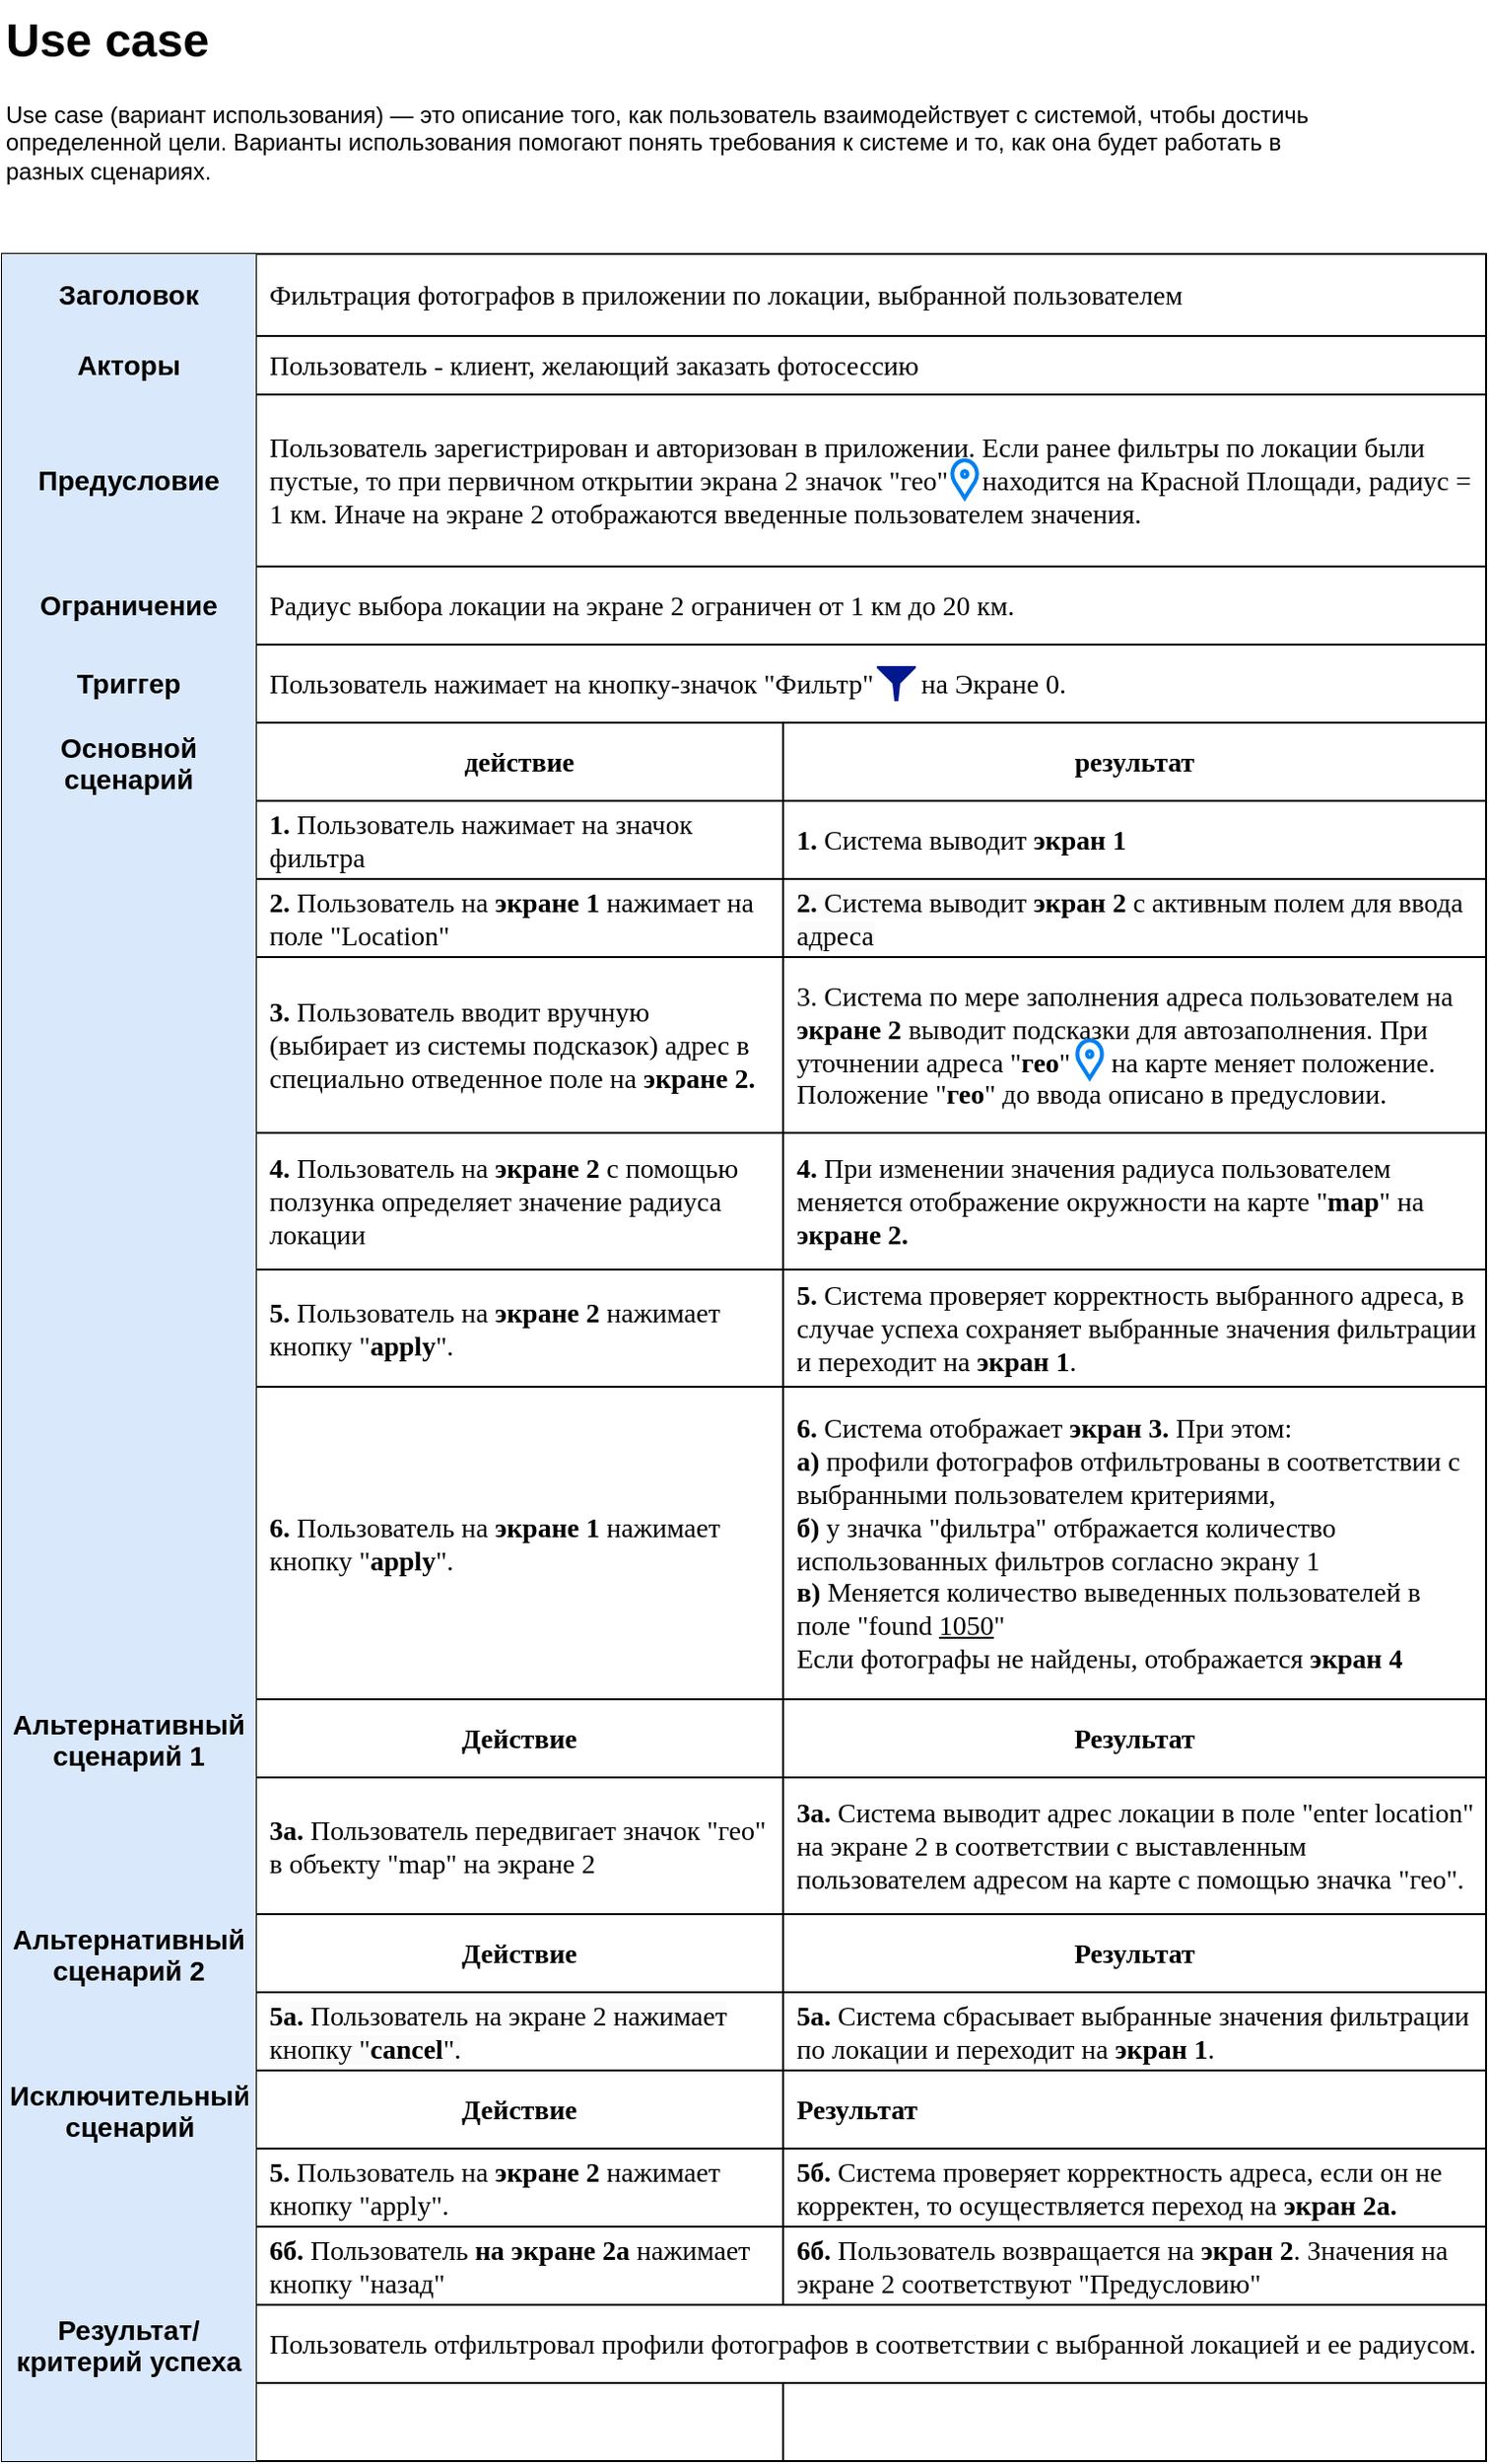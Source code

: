 <mxfile version="24.7.17" pages="2">
  <diagram id="FqStuo-6kc9WMrwRNMxS" name="Use case">
    <mxGraphModel dx="794" dy="454" grid="1" gridSize="10" guides="1" tooltips="1" connect="1" arrows="1" fold="1" page="1" pageScale="1" pageWidth="827" pageHeight="1169" math="0" shadow="0">
      <root>
        <mxCell id="0" />
        <mxCell id="1" parent="0" />
        <mxCell id="GBafkhj9DwP2lc6iVil4-1" value="&lt;h1 style=&quot;margin-top: 0px;&quot;&gt;Use case&lt;/h1&gt;&lt;p class=&quot;MsoNormal&quot;&gt;&lt;span lang=&quot;EN-US&quot;&gt;Use&lt;/span&gt;&lt;span lang=&quot;EN-US&quot;&gt; &lt;/span&gt;&lt;span lang=&quot;EN-US&quot;&gt;case&amp;nbsp;&lt;/span&gt;(вариант использования) — это описание того, как пользователь взаимодействует с системой, чтобы достичь определенной цели. Варианты использования помогают понять требования к системе и то, как она будет работать в разных сценариях.&lt;span lang=&quot;EN-US&quot;&gt;&lt;/span&gt;&lt;/p&gt;" style="text;html=1;whiteSpace=wrap;overflow=hidden;rounded=0;" vertex="1" parent="1">
          <mxGeometry x="30" y="20" width="670" height="110" as="geometry" />
        </mxCell>
        <mxCell id="GBafkhj9DwP2lc6iVil4-2" value="" style="shape=table;startSize=0;container=1;collapsible=0;childLayout=tableLayout;fontSize=16;" vertex="1" parent="1">
          <mxGeometry x="30" y="150" width="760" height="1130" as="geometry" />
        </mxCell>
        <mxCell id="GBafkhj9DwP2lc6iVil4-7" value="" style="shape=tableRow;horizontal=0;startSize=0;swimlaneHead=0;swimlaneBody=0;strokeColor=inherit;top=0;left=0;bottom=0;right=0;collapsible=0;dropTarget=0;fillColor=none;points=[[0,0.5],[1,0.5]];portConstraint=eastwest;fontSize=16;" vertex="1" parent="GBafkhj9DwP2lc6iVil4-2">
          <mxGeometry width="760" height="42" as="geometry" />
        </mxCell>
        <mxCell id="GBafkhj9DwP2lc6iVil4-8" value="Заголовок" style="shape=partialRectangle;html=1;whiteSpace=wrap;connectable=0;strokeColor=#6c8ebf;overflow=hidden;fillColor=#dae8fc;top=0;left=0;bottom=0;right=0;pointerEvents=1;fontSize=14;align=center;fontStyle=1;spacingLeft=3;spacingRight=3;spacingBottom=2;spacingTop=2;" vertex="1" parent="GBafkhj9DwP2lc6iVil4-7">
          <mxGeometry width="130" height="42" as="geometry">
            <mxRectangle width="130" height="42" as="alternateBounds" />
          </mxGeometry>
        </mxCell>
        <mxCell id="GBafkhj9DwP2lc6iVil4-10" value="Фильтрация фотографов в приложении по локации, выбранной пользователем" style="shape=partialRectangle;html=1;whiteSpace=wrap;connectable=0;strokeColor=inherit;overflow=hidden;fillColor=none;top=0;left=0;bottom=0;right=0;pointerEvents=1;fontSize=14;rowspan=1;colspan=2;fontFamily=Times New Roman;align=left;spacingTop=1;spacingLeft=5;spacingRight=5;" vertex="1" parent="GBafkhj9DwP2lc6iVil4-7">
          <mxGeometry x="130" width="630" height="42" as="geometry">
            <mxRectangle width="270" height="42" as="alternateBounds" />
          </mxGeometry>
        </mxCell>
        <mxCell id="GBafkhj9DwP2lc6iVil4-39" style="shape=partialRectangle;html=1;whiteSpace=wrap;connectable=0;strokeColor=inherit;overflow=hidden;fillColor=none;top=0;left=0;bottom=0;right=0;pointerEvents=1;fontSize=16;fontFamily=Times New Roman;" vertex="1" visible="0" parent="GBafkhj9DwP2lc6iVil4-7">
          <mxGeometry x="400" width="360" height="42" as="geometry">
            <mxRectangle width="360" height="42" as="alternateBounds" />
          </mxGeometry>
        </mxCell>
        <mxCell id="GBafkhj9DwP2lc6iVil4-11" value="" style="shape=tableRow;horizontal=0;startSize=0;swimlaneHead=0;swimlaneBody=0;strokeColor=inherit;top=0;left=0;bottom=0;right=0;collapsible=0;dropTarget=0;fillColor=none;points=[[0,0.5],[1,0.5]];portConstraint=eastwest;fontSize=16;" vertex="1" parent="GBafkhj9DwP2lc6iVil4-2">
          <mxGeometry y="42" width="760" height="30" as="geometry" />
        </mxCell>
        <mxCell id="GBafkhj9DwP2lc6iVil4-12" value="Акторы" style="shape=partialRectangle;html=1;whiteSpace=wrap;connectable=0;strokeColor=#6c8ebf;overflow=hidden;fillColor=#dae8fc;top=0;left=0;bottom=0;right=0;pointerEvents=1;fontSize=14;align=center;fontStyle=1;spacingLeft=3;spacingRight=3;spacingBottom=2;spacingTop=2;" vertex="1" parent="GBafkhj9DwP2lc6iVil4-11">
          <mxGeometry width="130" height="30" as="geometry">
            <mxRectangle width="130" height="30" as="alternateBounds" />
          </mxGeometry>
        </mxCell>
        <mxCell id="GBafkhj9DwP2lc6iVil4-14" value="Пользователь - клиент, желающий заказать фотосессию" style="shape=partialRectangle;html=1;whiteSpace=wrap;connectable=0;strokeColor=inherit;overflow=hidden;fillColor=none;top=0;left=0;bottom=0;right=0;pointerEvents=1;fontSize=14;rowspan=1;colspan=2;fontFamily=Times New Roman;align=left;spacingTop=1;spacingLeft=5;spacingRight=5;" vertex="1" parent="GBafkhj9DwP2lc6iVil4-11">
          <mxGeometry x="130" width="630" height="30" as="geometry">
            <mxRectangle width="270" height="30" as="alternateBounds" />
          </mxGeometry>
        </mxCell>
        <mxCell id="GBafkhj9DwP2lc6iVil4-40" style="shape=partialRectangle;html=1;whiteSpace=wrap;connectable=0;strokeColor=inherit;overflow=hidden;fillColor=none;top=0;left=0;bottom=0;right=0;pointerEvents=1;fontSize=16;fontFamily=Times New Roman;" vertex="1" visible="0" parent="GBafkhj9DwP2lc6iVil4-11">
          <mxGeometry x="400" width="360" height="30" as="geometry">
            <mxRectangle width="360" height="30" as="alternateBounds" />
          </mxGeometry>
        </mxCell>
        <mxCell id="GBafkhj9DwP2lc6iVil4-15" style="shape=tableRow;horizontal=0;startSize=0;swimlaneHead=0;swimlaneBody=0;strokeColor=inherit;top=0;left=0;bottom=0;right=0;collapsible=0;dropTarget=0;fillColor=none;points=[[0,0.5],[1,0.5]];portConstraint=eastwest;fontSize=16;" vertex="1" parent="GBafkhj9DwP2lc6iVil4-2">
          <mxGeometry y="72" width="760" height="88" as="geometry" />
        </mxCell>
        <mxCell id="GBafkhj9DwP2lc6iVil4-16" value="Предусловие" style="shape=partialRectangle;html=1;whiteSpace=wrap;connectable=0;strokeColor=#6c8ebf;overflow=hidden;fillColor=#dae8fc;top=0;left=0;bottom=0;right=0;pointerEvents=1;fontSize=14;align=center;fontStyle=1;spacingLeft=3;spacingRight=3;spacingBottom=2;spacingTop=2;" vertex="1" parent="GBafkhj9DwP2lc6iVil4-15">
          <mxGeometry width="130" height="88" as="geometry">
            <mxRectangle width="130" height="88" as="alternateBounds" />
          </mxGeometry>
        </mxCell>
        <mxCell id="GBafkhj9DwP2lc6iVil4-17" value="Пользователь зарегистрирован и авторизован в приложении. Если ранее фильтры по локации были пустые, то при первичном открытии экрана 2 значок &quot;гео&quot;&amp;nbsp; &amp;nbsp; &amp;nbsp;находится на Красной Площади, радиус = 1 км. Иначе на экране 2 отображаются введенные пользователем значения." style="shape=partialRectangle;html=1;whiteSpace=wrap;connectable=0;strokeColor=inherit;overflow=hidden;fillColor=none;top=0;left=0;bottom=0;right=0;pointerEvents=1;fontSize=14;rowspan=1;colspan=2;fontFamily=Times New Roman;align=left;spacingTop=1;spacingLeft=5;spacingRight=5;" vertex="1" parent="GBafkhj9DwP2lc6iVil4-15">
          <mxGeometry x="130" width="630" height="88" as="geometry">
            <mxRectangle width="270" height="88" as="alternateBounds" />
          </mxGeometry>
        </mxCell>
        <mxCell id="GBafkhj9DwP2lc6iVil4-41" style="shape=partialRectangle;html=1;whiteSpace=wrap;connectable=0;strokeColor=inherit;overflow=hidden;fillColor=none;top=0;left=0;bottom=0;right=0;pointerEvents=1;fontSize=16;fontFamily=Times New Roman;" vertex="1" visible="0" parent="GBafkhj9DwP2lc6iVil4-15">
          <mxGeometry x="400" width="360" height="88" as="geometry">
            <mxRectangle width="360" height="88" as="alternateBounds" />
          </mxGeometry>
        </mxCell>
        <mxCell id="GBafkhj9DwP2lc6iVil4-18" style="shape=tableRow;horizontal=0;startSize=0;swimlaneHead=0;swimlaneBody=0;strokeColor=inherit;top=0;left=0;bottom=0;right=0;collapsible=0;dropTarget=0;fillColor=none;points=[[0,0.5],[1,0.5]];portConstraint=eastwest;fontSize=16;" vertex="1" parent="GBafkhj9DwP2lc6iVil4-2">
          <mxGeometry y="160" width="760" height="40" as="geometry" />
        </mxCell>
        <mxCell id="GBafkhj9DwP2lc6iVil4-19" value="Ограничение" style="shape=partialRectangle;html=1;whiteSpace=wrap;connectable=0;strokeColor=#6c8ebf;overflow=hidden;fillColor=#dae8fc;top=0;left=0;bottom=0;right=0;pointerEvents=1;fontSize=14;align=center;fontStyle=1;spacingLeft=3;spacingRight=3;spacingBottom=2;spacingTop=2;" vertex="1" parent="GBafkhj9DwP2lc6iVil4-18">
          <mxGeometry width="130" height="40" as="geometry">
            <mxRectangle width="130" height="40" as="alternateBounds" />
          </mxGeometry>
        </mxCell>
        <mxCell id="GBafkhj9DwP2lc6iVil4-20" value="Радиус выбора локации на экране 2 ограничен от 1 км до 20 км." style="shape=partialRectangle;html=1;whiteSpace=wrap;connectable=0;strokeColor=inherit;overflow=hidden;fillColor=none;top=0;left=0;bottom=0;right=0;pointerEvents=1;fontSize=14;rowspan=1;colspan=2;fontFamily=Times New Roman;align=left;spacingTop=1;spacingLeft=5;spacingRight=5;" vertex="1" parent="GBafkhj9DwP2lc6iVil4-18">
          <mxGeometry x="130" width="630" height="40" as="geometry">
            <mxRectangle width="270" height="40" as="alternateBounds" />
          </mxGeometry>
        </mxCell>
        <mxCell id="GBafkhj9DwP2lc6iVil4-42" style="shape=partialRectangle;html=1;whiteSpace=wrap;connectable=0;strokeColor=inherit;overflow=hidden;fillColor=none;top=0;left=0;bottom=0;right=0;pointerEvents=1;fontSize=16;fontFamily=Times New Roman;" vertex="1" visible="0" parent="GBafkhj9DwP2lc6iVil4-18">
          <mxGeometry x="400" width="360" height="40" as="geometry">
            <mxRectangle width="360" height="40" as="alternateBounds" />
          </mxGeometry>
        </mxCell>
        <mxCell id="GBafkhj9DwP2lc6iVil4-21" style="shape=tableRow;horizontal=0;startSize=0;swimlaneHead=0;swimlaneBody=0;strokeColor=inherit;top=0;left=0;bottom=0;right=0;collapsible=0;dropTarget=0;fillColor=none;points=[[0,0.5],[1,0.5]];portConstraint=eastwest;fontSize=16;" vertex="1" parent="GBafkhj9DwP2lc6iVil4-2">
          <mxGeometry y="200" width="760" height="40" as="geometry" />
        </mxCell>
        <mxCell id="GBafkhj9DwP2lc6iVil4-22" value="Триггер" style="shape=partialRectangle;html=1;whiteSpace=wrap;connectable=0;strokeColor=#6c8ebf;overflow=hidden;fillColor=#dae8fc;top=0;left=0;bottom=0;right=0;pointerEvents=1;fontSize=14;align=center;fontStyle=1;spacingLeft=3;spacingRight=3;spacingBottom=2;spacingTop=2;" vertex="1" parent="GBafkhj9DwP2lc6iVil4-21">
          <mxGeometry width="130" height="40" as="geometry">
            <mxRectangle width="130" height="40" as="alternateBounds" />
          </mxGeometry>
        </mxCell>
        <mxCell id="GBafkhj9DwP2lc6iVil4-23" value="Пользователь нажимает на кнопку-значок &quot;Фильтр&quot;&amp;nbsp; &amp;nbsp; &amp;nbsp; &amp;nbsp;на Экране 0." style="shape=partialRectangle;html=1;whiteSpace=wrap;connectable=0;strokeColor=inherit;overflow=hidden;fillColor=none;top=0;left=0;bottom=0;right=0;pointerEvents=1;fontSize=14;rowspan=1;colspan=2;fontFamily=Times New Roman;align=left;spacingTop=1;spacingLeft=5;spacingRight=5;" vertex="1" parent="GBafkhj9DwP2lc6iVil4-21">
          <mxGeometry x="130" width="630" height="40" as="geometry">
            <mxRectangle width="270" height="40" as="alternateBounds" />
          </mxGeometry>
        </mxCell>
        <mxCell id="GBafkhj9DwP2lc6iVil4-43" style="shape=partialRectangle;html=1;whiteSpace=wrap;connectable=0;strokeColor=inherit;overflow=hidden;fillColor=none;top=0;left=0;bottom=0;right=0;pointerEvents=1;fontSize=16;fontFamily=Times New Roman;" vertex="1" visible="0" parent="GBafkhj9DwP2lc6iVil4-21">
          <mxGeometry x="400" width="360" height="40" as="geometry">
            <mxRectangle width="360" height="40" as="alternateBounds" />
          </mxGeometry>
        </mxCell>
        <mxCell id="GBafkhj9DwP2lc6iVil4-27" style="shape=tableRow;horizontal=0;startSize=0;swimlaneHead=0;swimlaneBody=0;strokeColor=inherit;top=0;left=0;bottom=0;right=0;collapsible=0;dropTarget=0;fillColor=none;points=[[0,0.5],[1,0.5]];portConstraint=eastwest;fontSize=16;" vertex="1" parent="GBafkhj9DwP2lc6iVil4-2">
          <mxGeometry y="240" width="760" height="40" as="geometry" />
        </mxCell>
        <mxCell id="GBafkhj9DwP2lc6iVil4-28" value="Основной сценарий" style="shape=partialRectangle;html=1;whiteSpace=wrap;connectable=0;strokeColor=#6c8ebf;overflow=hidden;fillColor=#dae8fc;top=0;left=0;bottom=0;right=0;pointerEvents=1;fontSize=14;align=center;fontStyle=1;spacingLeft=3;spacingRight=3;spacingBottom=2;spacingTop=2;" vertex="1" parent="GBafkhj9DwP2lc6iVil4-27">
          <mxGeometry width="130" height="40" as="geometry">
            <mxRectangle width="130" height="40" as="alternateBounds" />
          </mxGeometry>
        </mxCell>
        <mxCell id="GBafkhj9DwP2lc6iVil4-29" value="действие" style="shape=partialRectangle;html=1;whiteSpace=wrap;connectable=0;strokeColor=inherit;overflow=hidden;fillColor=none;top=0;left=0;bottom=0;right=0;pointerEvents=1;fontSize=14;fontFamily=Times New Roman;align=center;spacingTop=1;spacingLeft=5;spacingRight=5;fontStyle=1" vertex="1" parent="GBafkhj9DwP2lc6iVil4-27">
          <mxGeometry x="130" width="270" height="40" as="geometry">
            <mxRectangle width="270" height="40" as="alternateBounds" />
          </mxGeometry>
        </mxCell>
        <mxCell id="GBafkhj9DwP2lc6iVil4-44" value="результат" style="shape=partialRectangle;html=1;whiteSpace=wrap;connectable=0;strokeColor=inherit;overflow=hidden;fillColor=none;top=0;left=0;bottom=0;right=0;pointerEvents=1;fontSize=14;fontFamily=Times New Roman;align=center;spacingTop=1;spacingLeft=5;spacingRight=5;fontStyle=1" vertex="1" parent="GBafkhj9DwP2lc6iVil4-27">
          <mxGeometry x="400" width="360" height="40" as="geometry">
            <mxRectangle width="360" height="40" as="alternateBounds" />
          </mxGeometry>
        </mxCell>
        <mxCell id="wfMlZTYibiVey1CiehgX-15" style="shape=tableRow;horizontal=0;startSize=0;swimlaneHead=0;swimlaneBody=0;strokeColor=inherit;top=0;left=0;bottom=0;right=0;collapsible=0;dropTarget=0;fillColor=none;points=[[0,0.5],[1,0.5]];portConstraint=eastwest;fontSize=16;" vertex="1" parent="GBafkhj9DwP2lc6iVil4-2">
          <mxGeometry y="280" width="760" height="40" as="geometry" />
        </mxCell>
        <mxCell id="wfMlZTYibiVey1CiehgX-16" style="shape=partialRectangle;html=1;whiteSpace=wrap;connectable=0;strokeColor=#6c8ebf;overflow=hidden;fillColor=#dae8fc;top=0;left=0;bottom=0;right=0;pointerEvents=1;fontSize=14;align=center;fontStyle=1;spacingLeft=3;spacingRight=3;spacingBottom=2;spacingTop=2;rowspan=6;colspan=1;" vertex="1" parent="wfMlZTYibiVey1CiehgX-15">
          <mxGeometry width="130" height="460" as="geometry">
            <mxRectangle width="130" height="40" as="alternateBounds" />
          </mxGeometry>
        </mxCell>
        <mxCell id="wfMlZTYibiVey1CiehgX-17" value="&lt;b&gt;1.&lt;/b&gt; Пользователь нажимает на значок фильтра" style="shape=partialRectangle;html=1;whiteSpace=wrap;connectable=0;strokeColor=inherit;overflow=hidden;fillColor=none;top=0;left=0;bottom=0;right=0;pointerEvents=1;fontSize=14;fontFamily=Times New Roman;align=left;spacingTop=1;spacingLeft=5;spacingRight=5;" vertex="1" parent="wfMlZTYibiVey1CiehgX-15">
          <mxGeometry x="130" width="270" height="40" as="geometry">
            <mxRectangle width="270" height="40" as="alternateBounds" />
          </mxGeometry>
        </mxCell>
        <mxCell id="wfMlZTYibiVey1CiehgX-18" value="&lt;b&gt;1.&lt;/b&gt; Система выводит &lt;b&gt;экран 1&lt;/b&gt;" style="shape=partialRectangle;html=1;whiteSpace=wrap;connectable=0;strokeColor=inherit;overflow=hidden;fillColor=none;top=0;left=0;bottom=0;right=0;pointerEvents=1;fontSize=14;fontFamily=Times New Roman;align=left;spacingTop=1;spacingLeft=5;spacingRight=5;" vertex="1" parent="wfMlZTYibiVey1CiehgX-15">
          <mxGeometry x="400" width="360" height="40" as="geometry">
            <mxRectangle width="360" height="40" as="alternateBounds" />
          </mxGeometry>
        </mxCell>
        <mxCell id="l7_CGIlx6DzJMitSQz_i-1" style="shape=tableRow;horizontal=0;startSize=0;swimlaneHead=0;swimlaneBody=0;strokeColor=inherit;top=0;left=0;bottom=0;right=0;collapsible=0;dropTarget=0;fillColor=none;points=[[0,0.5],[1,0.5]];portConstraint=eastwest;fontSize=16;" vertex="1" parent="GBafkhj9DwP2lc6iVil4-2">
          <mxGeometry y="320" width="760" height="40" as="geometry" />
        </mxCell>
        <mxCell id="l7_CGIlx6DzJMitSQz_i-2" style="shape=partialRectangle;html=1;whiteSpace=wrap;connectable=0;strokeColor=#6c8ebf;overflow=hidden;fillColor=#dae8fc;top=0;left=0;bottom=0;right=0;pointerEvents=1;fontSize=14;align=center;fontStyle=1;spacingLeft=3;spacingRight=3;spacingBottom=2;spacingTop=2;" vertex="1" visible="0" parent="l7_CGIlx6DzJMitSQz_i-1">
          <mxGeometry width="130" height="40" as="geometry">
            <mxRectangle width="130" height="40" as="alternateBounds" />
          </mxGeometry>
        </mxCell>
        <mxCell id="l7_CGIlx6DzJMitSQz_i-3" value="&lt;b&gt;2.&lt;/b&gt; Пользователь на &lt;b&gt;экране 1&lt;/b&gt; нажимает на поле &quot;Location&quot;" style="shape=partialRectangle;html=1;whiteSpace=wrap;connectable=0;strokeColor=inherit;overflow=hidden;fillColor=none;top=0;left=0;bottom=0;right=0;pointerEvents=1;fontSize=14;fontFamily=Times New Roman;align=left;spacingTop=1;spacingLeft=5;spacingRight=5;" vertex="1" parent="l7_CGIlx6DzJMitSQz_i-1">
          <mxGeometry x="130" width="270" height="40" as="geometry">
            <mxRectangle width="270" height="40" as="alternateBounds" />
          </mxGeometry>
        </mxCell>
        <mxCell id="l7_CGIlx6DzJMitSQz_i-4" value="&lt;span style=&quot;color: rgb(0, 0, 0); font-family: &amp;quot;Times New Roman&amp;quot;; font-size: 14px; font-style: normal; font-variant-ligatures: normal; font-variant-caps: normal; letter-spacing: normal; orphans: 2; text-align: left; text-indent: 0px; text-transform: none; widows: 2; word-spacing: 0px; -webkit-text-stroke-width: 0px; white-space: normal; background-color: rgb(251, 251, 251); text-decoration-thickness: initial; text-decoration-style: initial; text-decoration-color: initial; float: none; display: inline !important;&quot;&gt;&lt;b&gt;2.&lt;/b&gt;&lt;/span&gt;&lt;span style=&quot;color: rgb(0, 0, 0); font-family: &amp;quot;Times New Roman&amp;quot;; font-size: 14px; font-style: normal; font-variant-ligatures: normal; font-variant-caps: normal; font-weight: 400; letter-spacing: normal; orphans: 2; text-align: left; text-indent: 0px; text-transform: none; widows: 2; word-spacing: 0px; -webkit-text-stroke-width: 0px; white-space: normal; background-color: rgb(251, 251, 251); text-decoration-thickness: initial; text-decoration-style: initial; text-decoration-color: initial; display: inline !important; float: none;&quot;&gt; Система выводит &lt;/span&gt;&lt;span style=&quot;color: rgb(0, 0, 0); font-family: &amp;quot;Times New Roman&amp;quot;; font-size: 14px; font-style: normal; font-variant-ligatures: normal; font-variant-caps: normal; letter-spacing: normal; orphans: 2; text-align: left; text-indent: 0px; text-transform: none; widows: 2; word-spacing: 0px; -webkit-text-stroke-width: 0px; white-space: normal; background-color: rgb(251, 251, 251); text-decoration-thickness: initial; text-decoration-style: initial; text-decoration-color: initial; float: none; display: inline !important;&quot;&gt;&lt;b&gt;экран 2&lt;/b&gt;&lt;/span&gt;&lt;span style=&quot;color: rgb(0, 0, 0); font-family: &amp;quot;Times New Roman&amp;quot;; font-size: 14px; font-style: normal; font-variant-ligatures: normal; font-variant-caps: normal; font-weight: 400; letter-spacing: normal; orphans: 2; text-align: left; text-indent: 0px; text-transform: none; widows: 2; word-spacing: 0px; -webkit-text-stroke-width: 0px; white-space: normal; background-color: rgb(251, 251, 251); text-decoration-thickness: initial; text-decoration-style: initial; text-decoration-color: initial; display: inline !important; float: none;&quot;&gt; с активным полем для ввода адреса&lt;/span&gt;" style="shape=partialRectangle;html=1;whiteSpace=wrap;connectable=0;strokeColor=inherit;overflow=hidden;fillColor=none;top=0;left=0;bottom=0;right=0;pointerEvents=1;fontSize=14;fontFamily=Times New Roman;align=left;spacingTop=1;spacingLeft=5;spacingRight=5;" vertex="1" parent="l7_CGIlx6DzJMitSQz_i-1">
          <mxGeometry x="400" width="360" height="40" as="geometry">
            <mxRectangle width="360" height="40" as="alternateBounds" />
          </mxGeometry>
        </mxCell>
        <mxCell id="wfMlZTYibiVey1CiehgX-11" style="shape=tableRow;horizontal=0;startSize=0;swimlaneHead=0;swimlaneBody=0;strokeColor=inherit;top=0;left=0;bottom=0;right=0;collapsible=0;dropTarget=0;fillColor=none;points=[[0,0.5],[1,0.5]];portConstraint=eastwest;fontSize=16;" vertex="1" parent="GBafkhj9DwP2lc6iVil4-2">
          <mxGeometry y="360" width="760" height="90" as="geometry" />
        </mxCell>
        <mxCell id="wfMlZTYibiVey1CiehgX-12" style="shape=partialRectangle;html=1;whiteSpace=wrap;connectable=0;strokeColor=#6c8ebf;overflow=hidden;fillColor=#dae8fc;top=0;left=0;bottom=0;right=0;pointerEvents=1;fontSize=14;align=center;fontStyle=1;spacingLeft=3;spacingRight=3;spacingBottom=2;spacingTop=2;" vertex="1" visible="0" parent="wfMlZTYibiVey1CiehgX-11">
          <mxGeometry width="130" height="90" as="geometry">
            <mxRectangle width="130" height="90" as="alternateBounds" />
          </mxGeometry>
        </mxCell>
        <mxCell id="wfMlZTYibiVey1CiehgX-13" value="&lt;b&gt;3.&lt;/b&gt; Пользователь вводит вручную (выбирает из системы подсказок) адрес в специально отведенное поле на &lt;b&gt;экране 2.&lt;/b&gt;" style="shape=partialRectangle;html=1;whiteSpace=wrap;connectable=0;strokeColor=inherit;overflow=hidden;fillColor=none;top=0;left=0;bottom=0;right=0;pointerEvents=1;fontSize=14;fontFamily=Times New Roman;align=left;spacingTop=1;spacingLeft=5;spacingRight=5;" vertex="1" parent="wfMlZTYibiVey1CiehgX-11">
          <mxGeometry x="130" width="270" height="90" as="geometry">
            <mxRectangle width="270" height="90" as="alternateBounds" />
          </mxGeometry>
        </mxCell>
        <mxCell id="wfMlZTYibiVey1CiehgX-14" value="3. Система по мере заполнения адреса пользователем на &lt;b&gt;экране 2&lt;/b&gt; выводит подсказки для автозаполнения. При уточнении адреса &quot;&lt;b&gt;гео&lt;/b&gt;&quot;&amp;nbsp; &amp;nbsp; &amp;nbsp; на карте меняет положение. Положение &quot;&lt;b&gt;гео&lt;/b&gt;&quot; до ввода описано в предусловии." style="shape=partialRectangle;html=1;whiteSpace=wrap;connectable=0;strokeColor=inherit;overflow=hidden;fillColor=none;top=0;left=0;bottom=0;right=0;pointerEvents=1;fontSize=14;fontFamily=Times New Roman;align=left;spacingTop=1;spacingLeft=5;spacingRight=5;" vertex="1" parent="wfMlZTYibiVey1CiehgX-11">
          <mxGeometry x="400" width="360" height="90" as="geometry">
            <mxRectangle width="360" height="90" as="alternateBounds" />
          </mxGeometry>
        </mxCell>
        <mxCell id="wfMlZTYibiVey1CiehgX-7" style="shape=tableRow;horizontal=0;startSize=0;swimlaneHead=0;swimlaneBody=0;strokeColor=inherit;top=0;left=0;bottom=0;right=0;collapsible=0;dropTarget=0;fillColor=none;points=[[0,0.5],[1,0.5]];portConstraint=eastwest;fontSize=16;" vertex="1" parent="GBafkhj9DwP2lc6iVil4-2">
          <mxGeometry y="450" width="760" height="70" as="geometry" />
        </mxCell>
        <mxCell id="wfMlZTYibiVey1CiehgX-8" style="shape=partialRectangle;html=1;whiteSpace=wrap;connectable=0;strokeColor=#6c8ebf;overflow=hidden;fillColor=#dae8fc;top=0;left=0;bottom=0;right=0;pointerEvents=1;fontSize=14;align=center;fontStyle=1;spacingLeft=3;spacingRight=3;spacingBottom=2;spacingTop=2;" vertex="1" visible="0" parent="wfMlZTYibiVey1CiehgX-7">
          <mxGeometry width="130" height="70" as="geometry">
            <mxRectangle width="130" height="70" as="alternateBounds" />
          </mxGeometry>
        </mxCell>
        <mxCell id="wfMlZTYibiVey1CiehgX-9" value="&lt;b&gt;4.&lt;/b&gt; Пользователь на &lt;b&gt;экране 2&lt;/b&gt; с помощью ползунка определяет значение радиуса локации" style="shape=partialRectangle;html=1;whiteSpace=wrap;connectable=0;strokeColor=inherit;overflow=hidden;fillColor=none;top=0;left=0;bottom=0;right=0;pointerEvents=1;fontSize=14;fontFamily=Times New Roman;align=left;spacingTop=1;spacingLeft=5;spacingRight=5;" vertex="1" parent="wfMlZTYibiVey1CiehgX-7">
          <mxGeometry x="130" width="270" height="70" as="geometry">
            <mxRectangle width="270" height="70" as="alternateBounds" />
          </mxGeometry>
        </mxCell>
        <mxCell id="wfMlZTYibiVey1CiehgX-10" value="&lt;b&gt;4.&lt;/b&gt; При изменении значения радиуса пользователем меняется отображение окружности на карте &quot;&lt;b&gt;map&lt;/b&gt;&quot; на &lt;b&gt;экране 2.&lt;/b&gt;" style="shape=partialRectangle;html=1;whiteSpace=wrap;connectable=0;strokeColor=inherit;overflow=hidden;fillColor=none;top=0;left=0;bottom=0;right=0;pointerEvents=1;fontSize=14;fontFamily=Times New Roman;align=left;spacingTop=1;spacingLeft=5;spacingRight=5;" vertex="1" parent="wfMlZTYibiVey1CiehgX-7">
          <mxGeometry x="400" width="360" height="70" as="geometry">
            <mxRectangle width="360" height="70" as="alternateBounds" />
          </mxGeometry>
        </mxCell>
        <mxCell id="wfMlZTYibiVey1CiehgX-3" style="shape=tableRow;horizontal=0;startSize=0;swimlaneHead=0;swimlaneBody=0;strokeColor=inherit;top=0;left=0;bottom=0;right=0;collapsible=0;dropTarget=0;fillColor=none;points=[[0,0.5],[1,0.5]];portConstraint=eastwest;fontSize=16;" vertex="1" parent="GBafkhj9DwP2lc6iVil4-2">
          <mxGeometry y="520" width="760" height="60" as="geometry" />
        </mxCell>
        <mxCell id="wfMlZTYibiVey1CiehgX-4" style="shape=partialRectangle;html=1;whiteSpace=wrap;connectable=0;strokeColor=#6c8ebf;overflow=hidden;fillColor=#dae8fc;top=0;left=0;bottom=0;right=0;pointerEvents=1;fontSize=14;align=center;fontStyle=1;spacingLeft=3;spacingRight=3;spacingBottom=2;spacingTop=2;" vertex="1" visible="0" parent="wfMlZTYibiVey1CiehgX-3">
          <mxGeometry width="130" height="60" as="geometry">
            <mxRectangle width="130" height="60" as="alternateBounds" />
          </mxGeometry>
        </mxCell>
        <mxCell id="wfMlZTYibiVey1CiehgX-5" value="&lt;b&gt;5.&lt;/b&gt; Пользователь на &lt;b&gt;экране 2&lt;/b&gt; нажимает кнопку &quot;&lt;b&gt;apply&lt;/b&gt;&quot;." style="shape=partialRectangle;html=1;whiteSpace=wrap;connectable=0;strokeColor=inherit;overflow=hidden;fillColor=none;top=0;left=0;bottom=0;right=0;pointerEvents=1;fontSize=14;fontFamily=Times New Roman;align=left;spacingTop=1;spacingLeft=5;spacingRight=5;" vertex="1" parent="wfMlZTYibiVey1CiehgX-3">
          <mxGeometry x="130" width="270" height="60" as="geometry">
            <mxRectangle width="270" height="60" as="alternateBounds" />
          </mxGeometry>
        </mxCell>
        <mxCell id="wfMlZTYibiVey1CiehgX-6" value="&lt;b&gt;5.&lt;/b&gt; Система проверяет корректность выбранного адреса, в случае успеха сохраняет выбранные значения фильтрации и переходит на &lt;b&gt;экран 1&lt;/b&gt;." style="shape=partialRectangle;html=1;whiteSpace=wrap;connectable=0;strokeColor=inherit;overflow=hidden;fillColor=none;top=0;left=0;bottom=0;right=0;pointerEvents=1;fontSize=14;fontFamily=Times New Roman;align=left;spacingTop=1;spacingLeft=5;spacingRight=5;" vertex="1" parent="wfMlZTYibiVey1CiehgX-3">
          <mxGeometry x="400" width="360" height="60" as="geometry">
            <mxRectangle width="360" height="60" as="alternateBounds" />
          </mxGeometry>
        </mxCell>
        <mxCell id="WgwyXLS_FQWspGE3V9PC-9" style="shape=tableRow;horizontal=0;startSize=0;swimlaneHead=0;swimlaneBody=0;strokeColor=inherit;top=0;left=0;bottom=0;right=0;collapsible=0;dropTarget=0;fillColor=none;points=[[0,0.5],[1,0.5]];portConstraint=eastwest;fontSize=16;" vertex="1" parent="GBafkhj9DwP2lc6iVil4-2">
          <mxGeometry y="580" width="760" height="160" as="geometry" />
        </mxCell>
        <mxCell id="WgwyXLS_FQWspGE3V9PC-10" style="shape=partialRectangle;html=1;whiteSpace=wrap;connectable=0;strokeColor=#6c8ebf;overflow=hidden;fillColor=#dae8fc;top=0;left=0;bottom=0;right=0;pointerEvents=1;fontSize=14;align=center;fontStyle=1;spacingLeft=3;spacingRight=3;spacingBottom=2;spacingTop=2;" vertex="1" visible="0" parent="WgwyXLS_FQWspGE3V9PC-9">
          <mxGeometry width="130" height="160" as="geometry">
            <mxRectangle width="130" height="160" as="alternateBounds" />
          </mxGeometry>
        </mxCell>
        <mxCell id="WgwyXLS_FQWspGE3V9PC-11" value="&lt;b&gt;6.&lt;/b&gt; Пользователь на &lt;b&gt;экране 1&lt;/b&gt; нажимает кнопку &quot;&lt;b&gt;apply&lt;/b&gt;&quot;." style="shape=partialRectangle;html=1;whiteSpace=wrap;connectable=0;strokeColor=inherit;overflow=hidden;fillColor=none;top=0;left=0;bottom=0;right=0;pointerEvents=1;fontSize=14;fontFamily=Times New Roman;align=left;spacingTop=1;spacingLeft=5;spacingRight=5;" vertex="1" parent="WgwyXLS_FQWspGE3V9PC-9">
          <mxGeometry x="130" width="270" height="160" as="geometry">
            <mxRectangle width="270" height="160" as="alternateBounds" />
          </mxGeometry>
        </mxCell>
        <mxCell id="WgwyXLS_FQWspGE3V9PC-12" value="&lt;b&gt;6.&lt;/b&gt; Система отображает &lt;b&gt;экран 3.&lt;/b&gt; При этом:&lt;div&gt;&lt;b&gt;а)&lt;/b&gt; профили фотографов отфильтрованы в соответствии с выбранными пользователем критериями,&amp;nbsp;&lt;/div&gt;&lt;div&gt;&lt;b&gt;б)&lt;/b&gt; у значка &quot;фильтра&quot; отбражается количество использованных фильтров согласно экрану 1&lt;/div&gt;&lt;div&gt;&lt;b&gt;в)&lt;/b&gt; Меняется количество выведенных пользователей в поле &quot;found &lt;u&gt;1050&lt;/u&gt;&quot;&lt;/div&gt;&lt;div&gt;Если фотографы не найдены, отображается &lt;b&gt;экран 4&lt;/b&gt;&lt;/div&gt;" style="shape=partialRectangle;html=1;whiteSpace=wrap;connectable=0;strokeColor=inherit;overflow=hidden;fillColor=none;top=0;left=0;bottom=0;right=0;pointerEvents=1;fontSize=14;fontFamily=Times New Roman;align=left;spacingTop=1;spacingLeft=5;spacingRight=5;" vertex="1" parent="WgwyXLS_FQWspGE3V9PC-9">
          <mxGeometry x="400" width="360" height="160" as="geometry">
            <mxRectangle width="360" height="160" as="alternateBounds" />
          </mxGeometry>
        </mxCell>
        <mxCell id="GBafkhj9DwP2lc6iVil4-24" style="shape=tableRow;horizontal=0;startSize=0;swimlaneHead=0;swimlaneBody=0;strokeColor=inherit;top=0;left=0;bottom=0;right=0;collapsible=0;dropTarget=0;fillColor=none;points=[[0,0.5],[1,0.5]];portConstraint=eastwest;fontSize=16;" vertex="1" parent="GBafkhj9DwP2lc6iVil4-2">
          <mxGeometry y="740" width="760" height="40" as="geometry" />
        </mxCell>
        <mxCell id="GBafkhj9DwP2lc6iVil4-25" value="Альтернативный сценарий 1" style="shape=partialRectangle;html=1;whiteSpace=wrap;connectable=0;strokeColor=#6c8ebf;overflow=hidden;fillColor=#dae8fc;top=0;left=0;bottom=0;right=0;pointerEvents=1;fontSize=14;align=center;fontStyle=1;spacingLeft=3;spacingRight=3;spacingBottom=2;spacingTop=2;" vertex="1" parent="GBafkhj9DwP2lc6iVil4-24">
          <mxGeometry width="130" height="40" as="geometry">
            <mxRectangle width="130" height="40" as="alternateBounds" />
          </mxGeometry>
        </mxCell>
        <mxCell id="GBafkhj9DwP2lc6iVil4-26" value="Действие" style="shape=partialRectangle;html=1;whiteSpace=wrap;connectable=0;strokeColor=inherit;overflow=hidden;fillColor=none;top=0;left=0;bottom=0;right=0;pointerEvents=1;fontSize=14;fontFamily=Times New Roman;align=center;spacingTop=1;spacingLeft=5;spacingRight=5;fontStyle=1" vertex="1" parent="GBafkhj9DwP2lc6iVil4-24">
          <mxGeometry x="130" width="270" height="40" as="geometry">
            <mxRectangle width="270" height="40" as="alternateBounds" />
          </mxGeometry>
        </mxCell>
        <mxCell id="GBafkhj9DwP2lc6iVil4-45" value="Результат" style="shape=partialRectangle;html=1;whiteSpace=wrap;connectable=0;strokeColor=inherit;overflow=hidden;fillColor=none;top=0;left=0;bottom=0;right=0;pointerEvents=1;fontSize=14;fontFamily=Times New Roman;align=center;spacingTop=1;spacingLeft=5;spacingRight=5;fontStyle=1" vertex="1" parent="GBafkhj9DwP2lc6iVil4-24">
          <mxGeometry x="400" width="360" height="40" as="geometry">
            <mxRectangle width="360" height="40" as="alternateBounds" />
          </mxGeometry>
        </mxCell>
        <mxCell id="KyarcIYZOPizBvak9jEg-7" style="shape=tableRow;horizontal=0;startSize=0;swimlaneHead=0;swimlaneBody=0;strokeColor=inherit;top=0;left=0;bottom=0;right=0;collapsible=0;dropTarget=0;fillColor=none;points=[[0,0.5],[1,0.5]];portConstraint=eastwest;fontSize=16;" vertex="1" parent="GBafkhj9DwP2lc6iVil4-2">
          <mxGeometry y="780" width="760" height="70" as="geometry" />
        </mxCell>
        <mxCell id="KyarcIYZOPizBvak9jEg-8" style="shape=partialRectangle;html=1;whiteSpace=wrap;connectable=0;strokeColor=#6c8ebf;overflow=hidden;fillColor=#dae8fc;top=0;left=0;bottom=0;right=0;pointerEvents=1;fontSize=14;align=center;fontStyle=1;spacingLeft=3;spacingRight=3;spacingBottom=2;spacingTop=2;" vertex="1" parent="KyarcIYZOPizBvak9jEg-7">
          <mxGeometry width="130" height="70" as="geometry">
            <mxRectangle width="130" height="70" as="alternateBounds" />
          </mxGeometry>
        </mxCell>
        <mxCell id="KyarcIYZOPizBvak9jEg-9" value="&lt;b&gt;3а.&lt;/b&gt; Пользователь передвигает значок &quot;гео&quot; в объекту &quot;map&quot; на экране 2" style="shape=partialRectangle;html=1;whiteSpace=wrap;connectable=0;strokeColor=inherit;overflow=hidden;fillColor=none;top=0;left=0;bottom=0;right=0;pointerEvents=1;fontSize=14;fontFamily=Times New Roman;align=left;spacingTop=1;spacingLeft=5;spacingRight=5;" vertex="1" parent="KyarcIYZOPizBvak9jEg-7">
          <mxGeometry x="130" width="270" height="70" as="geometry">
            <mxRectangle width="270" height="70" as="alternateBounds" />
          </mxGeometry>
        </mxCell>
        <mxCell id="KyarcIYZOPizBvak9jEg-10" value="&lt;b&gt;3а.&lt;/b&gt; Система выводит адрес локации в поле &quot;enter location&quot; на экране 2 в соответствии с выставленным пользователем адресом на карте с помощью значка &quot;гео&quot;." style="shape=partialRectangle;html=1;whiteSpace=wrap;connectable=0;strokeColor=inherit;overflow=hidden;fillColor=none;top=0;left=0;bottom=0;right=0;pointerEvents=1;fontSize=14;fontFamily=Times New Roman;align=left;spacingTop=1;spacingLeft=5;spacingRight=5;" vertex="1" parent="KyarcIYZOPizBvak9jEg-7">
          <mxGeometry x="400" width="360" height="70" as="geometry">
            <mxRectangle width="360" height="70" as="alternateBounds" />
          </mxGeometry>
        </mxCell>
        <mxCell id="KyarcIYZOPizBvak9jEg-3" style="shape=tableRow;horizontal=0;startSize=0;swimlaneHead=0;swimlaneBody=0;strokeColor=inherit;top=0;left=0;bottom=0;right=0;collapsible=0;dropTarget=0;fillColor=none;points=[[0,0.5],[1,0.5]];portConstraint=eastwest;fontSize=16;" vertex="1" parent="GBafkhj9DwP2lc6iVil4-2">
          <mxGeometry y="850" width="760" height="40" as="geometry" />
        </mxCell>
        <mxCell id="KyarcIYZOPizBvak9jEg-4" value="Альтернативный сценарий 2" style="shape=partialRectangle;html=1;whiteSpace=wrap;connectable=0;strokeColor=#6c8ebf;overflow=hidden;fillColor=#dae8fc;top=0;left=0;bottom=0;right=0;pointerEvents=1;fontSize=14;align=center;fontStyle=1;spacingLeft=3;spacingRight=3;spacingBottom=2;spacingTop=2;" vertex="1" parent="KyarcIYZOPizBvak9jEg-3">
          <mxGeometry width="130" height="40" as="geometry">
            <mxRectangle width="130" height="40" as="alternateBounds" />
          </mxGeometry>
        </mxCell>
        <mxCell id="KyarcIYZOPizBvak9jEg-5" value="&lt;b&gt;Действие&lt;/b&gt;" style="shape=partialRectangle;html=1;whiteSpace=wrap;connectable=0;strokeColor=inherit;overflow=hidden;fillColor=none;top=0;left=0;bottom=0;right=0;pointerEvents=1;fontSize=14;fontFamily=Times New Roman;align=center;spacingTop=1;spacingLeft=5;spacingRight=5;" vertex="1" parent="KyarcIYZOPizBvak9jEg-3">
          <mxGeometry x="130" width="270" height="40" as="geometry">
            <mxRectangle width="270" height="40" as="alternateBounds" />
          </mxGeometry>
        </mxCell>
        <mxCell id="KyarcIYZOPizBvak9jEg-6" value="&lt;b&gt;Результат&lt;/b&gt;" style="shape=partialRectangle;html=1;whiteSpace=wrap;connectable=0;strokeColor=inherit;overflow=hidden;fillColor=none;top=0;left=0;bottom=0;right=0;pointerEvents=1;fontSize=14;fontFamily=Times New Roman;align=center;spacingTop=1;spacingLeft=5;spacingRight=5;" vertex="1" parent="KyarcIYZOPizBvak9jEg-3">
          <mxGeometry x="400" width="360" height="40" as="geometry">
            <mxRectangle width="360" height="40" as="alternateBounds" />
          </mxGeometry>
        </mxCell>
        <mxCell id="7qiABbofvKwQfaVkF_6F-1" style="shape=tableRow;horizontal=0;startSize=0;swimlaneHead=0;swimlaneBody=0;strokeColor=inherit;top=0;left=0;bottom=0;right=0;collapsible=0;dropTarget=0;fillColor=none;points=[[0,0.5],[1,0.5]];portConstraint=eastwest;fontSize=16;" vertex="1" parent="GBafkhj9DwP2lc6iVil4-2">
          <mxGeometry y="890" width="760" height="40" as="geometry" />
        </mxCell>
        <mxCell id="7qiABbofvKwQfaVkF_6F-2" style="shape=partialRectangle;html=1;whiteSpace=wrap;connectable=0;strokeColor=#6c8ebf;overflow=hidden;fillColor=#dae8fc;top=0;left=0;bottom=0;right=0;pointerEvents=1;fontSize=14;align=center;fontStyle=1;spacingLeft=3;spacingRight=3;spacingBottom=2;spacingTop=2;" vertex="1" parent="7qiABbofvKwQfaVkF_6F-1">
          <mxGeometry width="130" height="40" as="geometry">
            <mxRectangle width="130" height="40" as="alternateBounds" />
          </mxGeometry>
        </mxCell>
        <mxCell id="7qiABbofvKwQfaVkF_6F-3" value="&lt;b style=&quot;forced-color-adjust: none; color: rgb(0, 0, 0); font-family: &amp;quot;Times New Roman&amp;quot;; font-size: 14px; font-style: normal; font-variant-ligatures: normal; font-variant-caps: normal; letter-spacing: normal; orphans: 2; text-align: left; text-indent: 0px; text-transform: none; widows: 2; word-spacing: 0px; -webkit-text-stroke-width: 0px; white-space: normal; background-color: rgb(251, 251, 251); text-decoration-thickness: initial; text-decoration-style: initial; text-decoration-color: initial;&quot;&gt;5а.&lt;span&gt;&amp;nbsp;&lt;/span&gt;&lt;/b&gt;&lt;span style=&quot;color: rgb(0, 0, 0); font-family: &amp;quot;Times New Roman&amp;quot;; font-size: 14px; font-style: normal; font-variant-ligatures: normal; font-variant-caps: normal; font-weight: 400; letter-spacing: normal; orphans: 2; text-align: left; text-indent: 0px; text-transform: none; widows: 2; word-spacing: 0px; -webkit-text-stroke-width: 0px; white-space: normal; background-color: rgb(251, 251, 251); text-decoration-thickness: initial; text-decoration-style: initial; text-decoration-color: initial; display: inline !important; float: none;&quot;&gt;Пользователь на экране 2 нажимает кнопку &quot;&lt;/span&gt;&lt;b style=&quot;forced-color-adjust: none; color: rgb(0, 0, 0); font-family: &amp;quot;Times New Roman&amp;quot;; font-size: 14px; font-style: normal; font-variant-ligatures: normal; font-variant-caps: normal; letter-spacing: normal; orphans: 2; text-align: left; text-indent: 0px; text-transform: none; widows: 2; word-spacing: 0px; -webkit-text-stroke-width: 0px; white-space: normal; background-color: rgb(251, 251, 251); text-decoration-thickness: initial; text-decoration-style: initial; text-decoration-color: initial;&quot;&gt;cancel&lt;/b&gt;&lt;span style=&quot;color: rgb(0, 0, 0); font-family: &amp;quot;Times New Roman&amp;quot;; font-size: 14px; font-style: normal; font-variant-ligatures: normal; font-variant-caps: normal; font-weight: 400; letter-spacing: normal; orphans: 2; text-align: left; text-indent: 0px; text-transform: none; widows: 2; word-spacing: 0px; -webkit-text-stroke-width: 0px; white-space: normal; background-color: rgb(251, 251, 251); text-decoration-thickness: initial; text-decoration-style: initial; text-decoration-color: initial; display: inline !important; float: none;&quot;&gt;&quot;.&lt;/span&gt;" style="shape=partialRectangle;html=1;whiteSpace=wrap;connectable=0;strokeColor=inherit;overflow=hidden;fillColor=none;top=0;left=0;bottom=0;right=0;pointerEvents=1;fontSize=14;fontFamily=Times New Roman;align=left;spacingTop=1;spacingLeft=5;spacingRight=5;" vertex="1" parent="7qiABbofvKwQfaVkF_6F-1">
          <mxGeometry x="130" width="270" height="40" as="geometry">
            <mxRectangle width="270" height="40" as="alternateBounds" />
          </mxGeometry>
        </mxCell>
        <mxCell id="7qiABbofvKwQfaVkF_6F-4" value="&lt;b&gt;5а.&lt;/b&gt;&amp;nbsp;Система сбрасывает выбранные значения фильтрации по локации и переходит на&amp;nbsp;&lt;b&gt;экран 1&lt;/b&gt;." style="shape=partialRectangle;html=1;whiteSpace=wrap;connectable=0;strokeColor=inherit;overflow=hidden;fillColor=none;top=0;left=0;bottom=0;right=0;pointerEvents=1;fontSize=14;fontFamily=Times New Roman;align=left;spacingTop=1;spacingLeft=5;spacingRight=5;" vertex="1" parent="7qiABbofvKwQfaVkF_6F-1">
          <mxGeometry x="400" width="360" height="40" as="geometry">
            <mxRectangle width="360" height="40" as="alternateBounds" />
          </mxGeometry>
        </mxCell>
        <mxCell id="GBafkhj9DwP2lc6iVil4-36" style="shape=tableRow;horizontal=0;startSize=0;swimlaneHead=0;swimlaneBody=0;strokeColor=inherit;top=0;left=0;bottom=0;right=0;collapsible=0;dropTarget=0;fillColor=none;points=[[0,0.5],[1,0.5]];portConstraint=eastwest;fontSize=16;" vertex="1" parent="GBafkhj9DwP2lc6iVil4-2">
          <mxGeometry y="930" width="760" height="40" as="geometry" />
        </mxCell>
        <mxCell id="GBafkhj9DwP2lc6iVil4-37" value="Исключительный сценарий" style="shape=partialRectangle;html=1;whiteSpace=wrap;connectable=0;strokeColor=#6c8ebf;overflow=hidden;fillColor=#dae8fc;top=0;left=0;bottom=0;right=0;pointerEvents=1;fontSize=14;align=center;fontStyle=1;spacingLeft=3;spacingRight=3;spacingBottom=2;spacingTop=2;" vertex="1" parent="GBafkhj9DwP2lc6iVil4-36">
          <mxGeometry width="130" height="40" as="geometry">
            <mxRectangle width="130" height="40" as="alternateBounds" />
          </mxGeometry>
        </mxCell>
        <mxCell id="GBafkhj9DwP2lc6iVil4-38" value="&lt;b&gt;Действие&lt;/b&gt;" style="shape=partialRectangle;html=1;whiteSpace=wrap;connectable=0;strokeColor=inherit;overflow=hidden;fillColor=none;top=0;left=0;bottom=0;right=0;pointerEvents=1;fontSize=14;fontFamily=Times New Roman;align=center;spacingTop=1;spacingLeft=5;spacingRight=5;" vertex="1" parent="GBafkhj9DwP2lc6iVil4-36">
          <mxGeometry x="130" width="270" height="40" as="geometry">
            <mxRectangle width="270" height="40" as="alternateBounds" />
          </mxGeometry>
        </mxCell>
        <mxCell id="GBafkhj9DwP2lc6iVil4-46" value="&lt;b&gt;Результат&lt;/b&gt;" style="shape=partialRectangle;html=1;whiteSpace=wrap;connectable=0;strokeColor=inherit;overflow=hidden;fillColor=none;top=0;left=0;bottom=0;right=0;pointerEvents=1;fontSize=14;fontFamily=Times New Roman;align=left;spacingTop=1;spacingLeft=5;spacingRight=5;" vertex="1" parent="GBafkhj9DwP2lc6iVil4-36">
          <mxGeometry x="400" width="360" height="40" as="geometry">
            <mxRectangle width="360" height="40" as="alternateBounds" />
          </mxGeometry>
        </mxCell>
        <mxCell id="7qiABbofvKwQfaVkF_6F-5" style="shape=tableRow;horizontal=0;startSize=0;swimlaneHead=0;swimlaneBody=0;strokeColor=inherit;top=0;left=0;bottom=0;right=0;collapsible=0;dropTarget=0;fillColor=none;points=[[0,0.5],[1,0.5]];portConstraint=eastwest;fontSize=16;" vertex="1" parent="GBafkhj9DwP2lc6iVil4-2">
          <mxGeometry y="970" width="760" height="40" as="geometry" />
        </mxCell>
        <mxCell id="7qiABbofvKwQfaVkF_6F-6" style="shape=partialRectangle;html=1;whiteSpace=wrap;connectable=0;strokeColor=#6c8ebf;overflow=hidden;fillColor=#dae8fc;top=0;left=0;bottom=0;right=0;pointerEvents=1;fontSize=14;align=center;fontStyle=1;spacingLeft=3;spacingRight=3;spacingBottom=2;spacingTop=2;" vertex="1" parent="7qiABbofvKwQfaVkF_6F-5">
          <mxGeometry width="130" height="40" as="geometry">
            <mxRectangle width="130" height="40" as="alternateBounds" />
          </mxGeometry>
        </mxCell>
        <mxCell id="7qiABbofvKwQfaVkF_6F-7" value="&lt;b&gt;5.&amp;nbsp;&lt;/b&gt;Пользователь на&amp;nbsp;&lt;b&gt;экране 2&lt;/b&gt;&amp;nbsp;нажимает кнопку &quot;apply&quot;." style="shape=partialRectangle;html=1;whiteSpace=wrap;connectable=0;strokeColor=inherit;overflow=hidden;fillColor=none;top=0;left=0;bottom=0;right=0;pointerEvents=1;fontSize=14;fontFamily=Times New Roman;align=left;spacingTop=1;spacingLeft=5;spacingRight=5;" vertex="1" parent="7qiABbofvKwQfaVkF_6F-5">
          <mxGeometry x="130" width="270" height="40" as="geometry">
            <mxRectangle width="270" height="40" as="alternateBounds" />
          </mxGeometry>
        </mxCell>
        <mxCell id="7qiABbofvKwQfaVkF_6F-8" value="&lt;b&gt;5б.&amp;nbsp;&lt;/b&gt;Система проверяет корректность адреса, если он не корректен, то осуществляется переход на&amp;nbsp;&lt;b&gt;экран 2а.&lt;/b&gt;" style="shape=partialRectangle;html=1;whiteSpace=wrap;connectable=0;strokeColor=inherit;overflow=hidden;fillColor=none;top=0;left=0;bottom=0;right=0;pointerEvents=1;fontSize=14;fontFamily=Times New Roman;align=left;spacingTop=1;spacingLeft=5;spacingRight=5;" vertex="1" parent="7qiABbofvKwQfaVkF_6F-5">
          <mxGeometry x="400" width="360" height="40" as="geometry">
            <mxRectangle width="360" height="40" as="alternateBounds" />
          </mxGeometry>
        </mxCell>
        <mxCell id="ZqzQkSxfYtwNYSz4FVFy-1" style="shape=tableRow;horizontal=0;startSize=0;swimlaneHead=0;swimlaneBody=0;strokeColor=inherit;top=0;left=0;bottom=0;right=0;collapsible=0;dropTarget=0;fillColor=none;points=[[0,0.5],[1,0.5]];portConstraint=eastwest;fontSize=16;" vertex="1" parent="GBafkhj9DwP2lc6iVil4-2">
          <mxGeometry y="1010" width="760" height="40" as="geometry" />
        </mxCell>
        <mxCell id="ZqzQkSxfYtwNYSz4FVFy-2" style="shape=partialRectangle;html=1;whiteSpace=wrap;connectable=0;strokeColor=#6c8ebf;overflow=hidden;fillColor=#dae8fc;top=0;left=0;bottom=0;right=0;pointerEvents=1;fontSize=14;align=center;fontStyle=1;spacingLeft=3;spacingRight=3;spacingBottom=2;spacingTop=2;" vertex="1" parent="ZqzQkSxfYtwNYSz4FVFy-1">
          <mxGeometry width="130" height="40" as="geometry">
            <mxRectangle width="130" height="40" as="alternateBounds" />
          </mxGeometry>
        </mxCell>
        <mxCell id="ZqzQkSxfYtwNYSz4FVFy-3" value="&lt;b&gt;6б. &lt;/b&gt;Пользователь &lt;b&gt;на экране 2а&lt;/b&gt; нажимает кнопку &quot;назад&quot;" style="shape=partialRectangle;html=1;whiteSpace=wrap;connectable=0;strokeColor=inherit;overflow=hidden;fillColor=none;top=0;left=0;bottom=0;right=0;pointerEvents=1;fontSize=14;fontFamily=Times New Roman;align=left;spacingTop=1;spacingLeft=5;spacingRight=5;" vertex="1" parent="ZqzQkSxfYtwNYSz4FVFy-1">
          <mxGeometry x="130" width="270" height="40" as="geometry">
            <mxRectangle width="270" height="40" as="alternateBounds" />
          </mxGeometry>
        </mxCell>
        <mxCell id="ZqzQkSxfYtwNYSz4FVFy-4" value="&lt;b&gt;6б. &lt;/b&gt;Пользователь возвращается на &lt;b&gt;экран 2&lt;/b&gt;. Значения на экране 2 соответствуют &quot;Предусловию&quot;" style="shape=partialRectangle;html=1;whiteSpace=wrap;connectable=0;strokeColor=inherit;overflow=hidden;fillColor=none;top=0;left=0;bottom=0;right=0;pointerEvents=1;fontSize=14;fontFamily=Times New Roman;align=left;spacingTop=1;spacingLeft=5;spacingRight=5;" vertex="1" parent="ZqzQkSxfYtwNYSz4FVFy-1">
          <mxGeometry x="400" width="360" height="40" as="geometry">
            <mxRectangle width="360" height="40" as="alternateBounds" />
          </mxGeometry>
        </mxCell>
        <mxCell id="GBafkhj9DwP2lc6iVil4-33" style="shape=tableRow;horizontal=0;startSize=0;swimlaneHead=0;swimlaneBody=0;strokeColor=inherit;top=0;left=0;bottom=0;right=0;collapsible=0;dropTarget=0;fillColor=none;points=[[0,0.5],[1,0.5]];portConstraint=eastwest;fontSize=16;" vertex="1" parent="GBafkhj9DwP2lc6iVil4-2">
          <mxGeometry y="1050" width="760" height="40" as="geometry" />
        </mxCell>
        <mxCell id="GBafkhj9DwP2lc6iVil4-34" value="Результат/критерий успеха" style="shape=partialRectangle;html=1;whiteSpace=wrap;connectable=0;strokeColor=#6c8ebf;overflow=hidden;fillColor=#dae8fc;top=0;left=0;bottom=0;right=0;pointerEvents=1;fontSize=14;align=center;fontStyle=1;spacingLeft=3;spacingRight=3;spacingBottom=2;spacingTop=2;" vertex="1" parent="GBafkhj9DwP2lc6iVil4-33">
          <mxGeometry width="130" height="40" as="geometry">
            <mxRectangle width="130" height="40" as="alternateBounds" />
          </mxGeometry>
        </mxCell>
        <mxCell id="GBafkhj9DwP2lc6iVil4-35" value="Пользователь отфильтровал профили фотографов в соответствии с выбранной локацией и ее радиусом." style="shape=partialRectangle;html=1;whiteSpace=wrap;connectable=0;strokeColor=inherit;overflow=hidden;fillColor=none;top=0;left=0;bottom=0;right=0;pointerEvents=1;fontSize=14;fontFamily=Times New Roman;align=left;spacingTop=1;spacingLeft=5;spacingRight=5;rowspan=1;colspan=2;" vertex="1" parent="GBafkhj9DwP2lc6iVil4-33">
          <mxGeometry x="130" width="630" height="40" as="geometry">
            <mxRectangle width="270" height="40" as="alternateBounds" />
          </mxGeometry>
        </mxCell>
        <mxCell id="GBafkhj9DwP2lc6iVil4-47" style="shape=partialRectangle;html=1;whiteSpace=wrap;connectable=0;strokeColor=inherit;overflow=hidden;fillColor=none;top=0;left=0;bottom=0;right=0;pointerEvents=1;fontSize=14;fontFamily=Times New Roman;align=left;spacingTop=1;spacingLeft=5;spacingRight=5;" vertex="1" visible="0" parent="GBafkhj9DwP2lc6iVil4-33">
          <mxGeometry x="400" width="360" height="40" as="geometry">
            <mxRectangle width="360" height="40" as="alternateBounds" />
          </mxGeometry>
        </mxCell>
        <mxCell id="WgwyXLS_FQWspGE3V9PC-1" style="shape=tableRow;horizontal=0;startSize=0;swimlaneHead=0;swimlaneBody=0;strokeColor=inherit;top=0;left=0;bottom=0;right=0;collapsible=0;dropTarget=0;fillColor=none;points=[[0,0.5],[1,0.5]];portConstraint=eastwest;fontSize=16;" vertex="1" parent="GBafkhj9DwP2lc6iVil4-2">
          <mxGeometry y="1090" width="760" height="40" as="geometry" />
        </mxCell>
        <mxCell id="WgwyXLS_FQWspGE3V9PC-2" style="shape=partialRectangle;html=1;whiteSpace=wrap;connectable=0;strokeColor=#6c8ebf;overflow=hidden;fillColor=#dae8fc;top=0;left=0;bottom=0;right=0;pointerEvents=1;fontSize=14;align=center;fontStyle=1;spacingLeft=3;spacingRight=3;spacingBottom=2;spacingTop=2;" vertex="1" parent="WgwyXLS_FQWspGE3V9PC-1">
          <mxGeometry width="130" height="40" as="geometry">
            <mxRectangle width="130" height="40" as="alternateBounds" />
          </mxGeometry>
        </mxCell>
        <mxCell id="WgwyXLS_FQWspGE3V9PC-3" style="shape=partialRectangle;html=1;whiteSpace=wrap;connectable=0;strokeColor=inherit;overflow=hidden;fillColor=none;top=0;left=0;bottom=0;right=0;pointerEvents=1;fontSize=14;fontFamily=Times New Roman;align=left;spacingTop=1;spacingLeft=5;spacingRight=5;" vertex="1" parent="WgwyXLS_FQWspGE3V9PC-1">
          <mxGeometry x="130" width="270" height="40" as="geometry">
            <mxRectangle width="270" height="40" as="alternateBounds" />
          </mxGeometry>
        </mxCell>
        <mxCell id="WgwyXLS_FQWspGE3V9PC-4" style="shape=partialRectangle;html=1;whiteSpace=wrap;connectable=0;strokeColor=inherit;overflow=hidden;fillColor=none;top=0;left=0;bottom=0;right=0;pointerEvents=1;fontSize=14;fontFamily=Times New Roman;align=left;spacingTop=1;spacingLeft=5;spacingRight=5;" vertex="1" parent="WgwyXLS_FQWspGE3V9PC-1">
          <mxGeometry x="400" width="360" height="40" as="geometry">
            <mxRectangle width="360" height="40" as="alternateBounds" />
          </mxGeometry>
        </mxCell>
        <mxCell id="wfMlZTYibiVey1CiehgX-2" value="" style="sketch=0;aspect=fixed;pointerEvents=1;shadow=0;dashed=0;html=1;strokeColor=none;labelPosition=center;verticalLabelPosition=bottom;verticalAlign=top;align=center;fillColor=#00188D;shape=mxgraph.mscae.enterprise.filter" vertex="1" parent="1">
          <mxGeometry x="478" y="361" width="20" height="18" as="geometry" />
        </mxCell>
        <mxCell id="IlA5Ru5D5GQi2bPWGhFN-1" value="" style="html=1;verticalLabelPosition=bottom;align=center;labelBackgroundColor=#ffffff;verticalAlign=top;strokeWidth=2;strokeColor=#0080F0;shadow=0;dashed=0;shape=mxgraph.ios7.icons.location;" vertex="1" parent="1">
          <mxGeometry x="580" y="552" width="14" height="20" as="geometry" />
        </mxCell>
        <mxCell id="IlA5Ru5D5GQi2bPWGhFN-2" value="" style="html=1;verticalLabelPosition=bottom;align=center;labelBackgroundColor=#ffffff;verticalAlign=top;strokeWidth=2;strokeColor=#0080F0;shadow=0;dashed=0;shape=mxgraph.ios7.icons.location;" vertex="1" parent="1">
          <mxGeometry x="516" y="255" width="14" height="20" as="geometry" />
        </mxCell>
      </root>
    </mxGraphModel>
  </diagram>
  <diagram name="layout" id="f1b7ffb7-ca1e-a977-7cf5-a751b3c06c05">
    <mxGraphModel dx="794" dy="1623" grid="1" gridSize="10" guides="1" tooltips="1" connect="1" arrows="1" fold="1" page="1" pageScale="1" pageWidth="826" pageHeight="1169" background="#FFFFFF" math="0" shadow="0">
      <root>
        <mxCell id="0" />
        <mxCell id="1" parent="0" />
        <mxCell id="OX_goZFjynyWB9Hm4N_G-35" value="" style="rounded=0;whiteSpace=wrap;html=1;" vertex="1" parent="1">
          <mxGeometry x="10" y="-20" width="1240" height="900" as="geometry" />
        </mxCell>
        <mxCell id="bg-7UnHXnVcpyb_Rmwju-104" value="" style="rounded=0;whiteSpace=wrap;html=1;labelPosition=center;verticalLabelPosition=top;align=center;verticalAlign=bottom;" parent="1" vertex="1">
          <mxGeometry x="540" y="140" width="170" height="289" as="geometry" />
        </mxCell>
        <mxCell id="bg-7UnHXnVcpyb_Rmwju-123" value="" style="rounded=0;whiteSpace=wrap;html=1;labelPosition=center;verticalLabelPosition=top;align=center;verticalAlign=bottom;" parent="1" vertex="1">
          <mxGeometry x="44" y="140.5" width="170" height="289" as="geometry" />
        </mxCell>
        <mxCell id="bg-7UnHXnVcpyb_Rmwju-124" value="" style="rounded=0;whiteSpace=wrap;html=1;labelPosition=center;verticalLabelPosition=top;align=center;verticalAlign=bottom;" parent="1" vertex="1">
          <mxGeometry x="290" y="140.5" width="170" height="289" as="geometry" />
        </mxCell>
        <mxCell id="bg-7UnHXnVcpyb_Rmwju-62" value="&lt;div style=&quot;font-size: 15px;&quot;&gt;&lt;b style=&quot;&quot;&gt;&lt;font style=&quot;font-size: 15px;&quot;&gt;Мобильное приложение для&amp;nbsp;&lt;/font&gt;&lt;/b&gt;&lt;b style=&quot;background-color: initial;&quot;&gt;заказа фотосессии&lt;/b&gt;&lt;/div&gt;&lt;div style=&quot;font-size: 15px;&quot;&gt;&lt;b style=&quot;background-color: initial;&quot;&gt;&lt;br&gt;&lt;/b&gt;&lt;/div&gt;&lt;div&gt;&lt;span style=&quot;background-color: initial;&quot;&gt;Я как пользователь приложения, будущий заказчик фотосессии, хочу иметь&lt;/span&gt;&lt;/div&gt;&lt;div&gt;возможность осуществлять поиск фотографов (доступных в приложении) по&lt;/div&gt;&lt;div&gt;фильтру города/локации, чтобы иметь возможность заказать фотосессию в&lt;/div&gt;&lt;div&gt;определенном месте.&lt;/div&gt;" style="text;html=1;align=left;verticalAlign=middle;whiteSpace=wrap;rounded=0;" parent="1" vertex="1">
          <mxGeometry x="50" y="10" width="550" height="100" as="geometry" />
        </mxCell>
        <mxCell id="bg-7UnHXnVcpyb_Rmwju-64" value="BestPhoto" style="text;html=1;align=center;verticalAlign=middle;whiteSpace=wrap;rounded=0;fontColor=#3399FF;labelBackgroundColor=#FFCCE6;fontStyle=1;fontSize=16;" parent="1" vertex="1">
          <mxGeometry x="83" y="151" width="70" height="20" as="geometry" />
        </mxCell>
        <mxCell id="bg-7UnHXnVcpyb_Rmwju-66" value="" style="image;sketch=0;aspect=fixed;html=1;points=[];align=center;fontSize=12;image=img/lib/mscae/Person.svg;" parent="1" vertex="1">
          <mxGeometry x="59.8" y="229" width="22.2" height="30" as="geometry" />
        </mxCell>
        <mxCell id="bg-7UnHXnVcpyb_Rmwju-67" value="&lt;font style=&quot;font-size: 10px;&quot;&gt;enter photographer&lt;/font&gt;" style="strokeWidth=1;shadow=0;dashed=0;align=center;html=1;shape=mxgraph.mockup.forms.searchBox;strokeColor=#999999;mainText=;strokeColor2=#008cff;fontColor=#666666;fontSize=17;align=left;spacingLeft=3;whiteSpace=wrap;" parent="1" vertex="1">
          <mxGeometry x="54" y="190" width="148" height="20" as="geometry" />
        </mxCell>
        <mxCell id="bg-7UnHXnVcpyb_Rmwju-68" value="&lt;div style=&quot;text-align: left;&quot;&gt;&lt;b style=&quot;background-color: initial;&quot;&gt;Photographer 1&lt;/b&gt;&lt;/div&gt;&lt;div style=&quot;text-align: left;&quot;&gt;&lt;span style=&quot;background-color: initial;&quot;&gt;&lt;font style=&quot;font-size: 9px;&quot;&gt;Some info&lt;/font&gt;&lt;/span&gt;&lt;/div&gt;" style="text;html=1;align=center;verticalAlign=middle;whiteSpace=wrap;rounded=0;" parent="1" vertex="1">
          <mxGeometry x="92" y="229" width="100" height="30" as="geometry" />
        </mxCell>
        <mxCell id="bg-7UnHXnVcpyb_Rmwju-69" value="" style="image;sketch=0;aspect=fixed;html=1;points=[];align=center;fontSize=12;image=img/lib/mscae/Person.svg;" parent="1" vertex="1">
          <mxGeometry x="59.8" y="266" width="22.2" height="30" as="geometry" />
        </mxCell>
        <mxCell id="bg-7UnHXnVcpyb_Rmwju-70" value="&lt;div style=&quot;text-align: left;&quot;&gt;&lt;b style=&quot;background-color: initial;&quot;&gt;Photographer 2&lt;/b&gt;&lt;/div&gt;&lt;div style=&quot;text-align: left;&quot;&gt;&lt;span style=&quot;background-color: initial;&quot;&gt;&lt;font style=&quot;font-size: 9px;&quot;&gt;Some info&lt;/font&gt;&lt;/span&gt;&lt;/div&gt;" style="text;html=1;align=center;verticalAlign=middle;whiteSpace=wrap;rounded=0;" parent="1" vertex="1">
          <mxGeometry x="92" y="266" width="100" height="30" as="geometry" />
        </mxCell>
        <mxCell id="bg-7UnHXnVcpyb_Rmwju-71" value="" style="image;sketch=0;aspect=fixed;html=1;points=[];align=center;fontSize=12;image=img/lib/mscae/Person.svg;" parent="1" vertex="1">
          <mxGeometry x="60.8" y="309" width="22.2" height="30" as="geometry" />
        </mxCell>
        <mxCell id="bg-7UnHXnVcpyb_Rmwju-72" value="&lt;div style=&quot;text-align: left;&quot;&gt;&lt;b style=&quot;background-color: initial;&quot;&gt;Photographer 3&lt;/b&gt;&lt;/div&gt;&lt;div style=&quot;text-align: left;&quot;&gt;&lt;span style=&quot;background-color: initial;&quot;&gt;&lt;font style=&quot;font-size: 9px;&quot;&gt;Some info&lt;/font&gt;&lt;/span&gt;&lt;/div&gt;" style="text;html=1;align=center;verticalAlign=middle;whiteSpace=wrap;rounded=0;" parent="1" vertex="1">
          <mxGeometry x="93" y="309" width="100" height="30" as="geometry" />
        </mxCell>
        <mxCell id="bg-7UnHXnVcpyb_Rmwju-73" value="" style="image;sketch=0;aspect=fixed;html=1;points=[];align=center;fontSize=12;image=img/lib/mscae/Person.svg;" parent="1" vertex="1">
          <mxGeometry x="60.8" y="352" width="22.2" height="30" as="geometry" />
        </mxCell>
        <mxCell id="bg-7UnHXnVcpyb_Rmwju-74" value="&lt;div style=&quot;text-align: left;&quot;&gt;&lt;b style=&quot;background-color: initial;&quot;&gt;Photographer 4&lt;/b&gt;&lt;/div&gt;&lt;div style=&quot;text-align: left;&quot;&gt;&lt;span style=&quot;background-color: initial;&quot;&gt;&lt;font style=&quot;font-size: 9px;&quot;&gt;Some info&lt;/font&gt;&lt;/span&gt;&lt;/div&gt;" style="text;html=1;align=center;verticalAlign=middle;whiteSpace=wrap;rounded=0;" parent="1" vertex="1">
          <mxGeometry x="93" y="352" width="100" height="30" as="geometry" />
        </mxCell>
        <mxCell id="bg-7UnHXnVcpyb_Rmwju-76" value="" style="sketch=0;aspect=fixed;pointerEvents=1;shadow=0;dashed=0;html=1;strokeColor=none;labelPosition=center;verticalLabelPosition=bottom;verticalAlign=top;align=center;fillColor=#00188D;shape=mxgraph.azure.user" parent="1" vertex="1">
          <mxGeometry x="52" y="400" width="17" height="18.09" as="geometry" />
        </mxCell>
        <mxCell id="bg-7UnHXnVcpyb_Rmwju-77" value="" style="html=1;verticalLabelPosition=bottom;align=center;labelBackgroundColor=#ffffff;verticalAlign=top;strokeWidth=2;strokeColor=#0080F0;shadow=0;dashed=0;shape=mxgraph.ios7.icons.looking_glass;" parent="1" vertex="1">
          <mxGeometry x="83" y="400" width="19" height="18.09" as="geometry" />
        </mxCell>
        <mxCell id="bg-7UnHXnVcpyb_Rmwju-78" value="" style="shape=image;html=1;verticalAlign=top;verticalLabelPosition=bottom;labelBackgroundColor=#ffffff;imageAspect=0;aspect=fixed;image=https://cdn2.iconfinder.com/data/icons/shopping-elements-6/64/03-Shopping_Busket-128.png" parent="1" vertex="1">
          <mxGeometry x="109" y="395.04" width="28" height="28" as="geometry" />
        </mxCell>
        <mxCell id="bg-7UnHXnVcpyb_Rmwju-80" value="" style="shape=image;html=1;verticalAlign=top;verticalLabelPosition=bottom;labelBackgroundColor=#ffffff;imageAspect=0;aspect=fixed;image=https://cdn4.iconfinder.com/data/icons/essentials-72/24/029_-_Star-128.png" parent="1" vertex="1">
          <mxGeometry x="140" y="395.04" width="24.96" height="24.96" as="geometry" />
        </mxCell>
        <mxCell id="bg-7UnHXnVcpyb_Rmwju-83" value="" style="html=1;verticalLabelPosition=bottom;align=center;labelBackgroundColor=#ffffff;verticalAlign=top;strokeWidth=2;strokeColor=#0080F0;shadow=0;dashed=0;shape=mxgraph.ios7.icons.chat;" parent="1" vertex="1">
          <mxGeometry x="173" y="401.52" width="20" height="12" as="geometry" />
        </mxCell>
        <mxCell id="bg-7UnHXnVcpyb_Rmwju-84" value="" style="sketch=0;aspect=fixed;pointerEvents=1;shadow=0;dashed=0;html=1;strokeColor=default;labelPosition=center;verticalLabelPosition=bottom;verticalAlign=top;align=center;fillColor=#00188D;shape=mxgraph.mscae.enterprise.filter;perimeterSpacing=0;" parent="1" vertex="1">
          <mxGeometry x="182" y="155" width="22.22" height="20" as="geometry" />
        </mxCell>
        <mxCell id="bg-7UnHXnVcpyb_Rmwju-86" value="" style="rounded=1;whiteSpace=wrap;html=1;fillColor=none;strokeColor=#FF0000;" parent="1" vertex="1">
          <mxGeometry x="178.11" y="150" width="30" height="30" as="geometry" />
        </mxCell>
        <mxCell id="bg-7UnHXnVcpyb_Rmwju-88" value="BestPhoto" style="text;html=1;align=center;verticalAlign=middle;whiteSpace=wrap;rounded=0;fontColor=#3399FF;labelBackgroundColor=#FFCCE6;fontStyle=1;fontSize=16;" parent="1" vertex="1">
          <mxGeometry x="347" y="151" width="70" height="20" as="geometry" />
        </mxCell>
        <mxCell id="bg-7UnHXnVcpyb_Rmwju-89" value="&lt;b&gt;&lt;font style=&quot;font-size: 16px;&quot;&gt;Filters&lt;/font&gt;&lt;/b&gt;" style="text;html=1;align=center;verticalAlign=middle;whiteSpace=wrap;rounded=0;" parent="1" vertex="1">
          <mxGeometry x="352" y="173" width="60" height="30" as="geometry" />
        </mxCell>
        <mxCell id="bg-7UnHXnVcpyb_Rmwju-90" value="Rating" style="text;html=1;align=left;verticalAlign=middle;whiteSpace=wrap;rounded=0;" parent="1" vertex="1">
          <mxGeometry x="309" y="215" width="60" height="30" as="geometry" />
        </mxCell>
        <mxCell id="bg-7UnHXnVcpyb_Rmwju-91" value="&amp;gt; Location&lt;span style=&quot;color: rgba(0, 0, 0, 0); font-family: monospace; font-size: 0px; text-wrap: nowrap;&quot;&gt;%3CmxGraphModel%3E%3Croot%3E%3CmxCell%20id%3D%220%22%2F%3E%3CmxCell%20id%3D%221%22%20parent%3D%220%22%2F%3E%3CmxCell%20id%3D%222%22%20value%3D%22%26amp%3Bgt%3B%20Rating%22%20style%3D%22text%3Bhtml%3D1%3Balign%3Dcenter%3BverticalAlign%3Dmiddle%3BwhiteSpace%3Dwrap%3Brounded%3D0%3B%22%20vertex%3D%221%22%20parent%3D%221%22%3E%3CmxGeometry%20x%3D%22250%22%20y%3D%22215%22%20width%3D%2260%22%20height%3D%2230%22%20as%3D%22geometry%22%2F%3E%3C%2FmxCell%3E%3C%2Froot%3E%3C%2FmxGraphModel%3E&lt;/span&gt;" style="text;html=1;align=left;verticalAlign=middle;whiteSpace=wrap;rounded=0;strokeColor=#FF0000;strokeWidth=2;spacingLeft=3;" parent="1" vertex="1">
          <mxGeometry x="308" y="247" width="108" height="20" as="geometry" />
        </mxCell>
        <mxCell id="bg-7UnHXnVcpyb_Rmwju-92" value="Price" style="text;html=1;align=left;verticalAlign=middle;whiteSpace=wrap;rounded=0;" parent="1" vertex="1">
          <mxGeometry x="309" y="265" width="70" height="30" as="geometry" />
        </mxCell>
        <mxCell id="bg-7UnHXnVcpyb_Rmwju-93" value="has portfolio" style="text;html=1;align=left;verticalAlign=middle;whiteSpace=wrap;rounded=0;" parent="1" vertex="1">
          <mxGeometry x="309" y="310" width="98" height="20" as="geometry" />
        </mxCell>
        <mxCell id="bg-7UnHXnVcpyb_Rmwju-94" value="&amp;gt; style&lt;span style=&quot;color: rgba(0, 0, 0, 0); font-family: monospace; font-size: 0px; text-wrap: nowrap;&quot;&gt;%3CmxGraphModel%3E%3Croot%3E%3CmxCell%20id%3D%220%22%2F%3E%3CmxCell%20id%3D%221%22%20parent%3D%220%22%2F%3E%3CmxCell%20id%3D%222%22%20value%3D%22%26amp%3Bgt%3B%20has%20portpholio%22%20style%3D%22text%3Bhtml%3D1%3Balign%3Dleft%3BverticalAlign%3Dmiddle%3BwhiteSpace%3Dwrap%3Brounded%3D0%3B%22%20vertex%3D%221%22%20parent%3D%221%22%3E%3CmxGeometry%20x%3D%22252%22%20y%3D%22300%22%20width%3D%2298%22%20height%3D%2220%22%20as%3D%22geometry%22%2F%3E%3C%2FmxCell%3E%3C%2Froot%3E%3C%2FmxGraphModel%3E&lt;/span&gt;" style="text;html=1;align=left;verticalAlign=middle;whiteSpace=wrap;rounded=0;" parent="1" vertex="1">
          <mxGeometry x="309" y="330" width="98" height="20" as="geometry" />
        </mxCell>
        <mxCell id="bg-7UnHXnVcpyb_Rmwju-95" value="&amp;gt; type" style="text;html=1;align=left;verticalAlign=middle;whiteSpace=wrap;rounded=0;" parent="1" vertex="1">
          <mxGeometry x="309" y="350" width="98" height="20" as="geometry" />
        </mxCell>
        <mxCell id="bg-7UnHXnVcpyb_Rmwju-96" value="" style="sketch=0;aspect=fixed;pointerEvents=1;shadow=0;dashed=0;html=1;strokeColor=none;labelPosition=center;verticalLabelPosition=bottom;verticalAlign=top;align=center;fillColor=#00188D;shape=mxgraph.azure.user" parent="1" vertex="1">
          <mxGeometry x="308" y="402" width="17" height="18.09" as="geometry" />
        </mxCell>
        <mxCell id="bg-7UnHXnVcpyb_Rmwju-97" value="" style="html=1;verticalLabelPosition=bottom;align=center;labelBackgroundColor=#ffffff;verticalAlign=top;strokeWidth=2;strokeColor=#0080F0;shadow=0;dashed=0;shape=mxgraph.ios7.icons.looking_glass;" parent="1" vertex="1">
          <mxGeometry x="339" y="402" width="19" height="18.09" as="geometry" />
        </mxCell>
        <mxCell id="bg-7UnHXnVcpyb_Rmwju-98" value="" style="shape=image;html=1;verticalAlign=top;verticalLabelPosition=bottom;labelBackgroundColor=#ffffff;imageAspect=0;aspect=fixed;image=https://cdn2.iconfinder.com/data/icons/shopping-elements-6/64/03-Shopping_Busket-128.png" parent="1" vertex="1">
          <mxGeometry x="365" y="397.04" width="28" height="28" as="geometry" />
        </mxCell>
        <mxCell id="bg-7UnHXnVcpyb_Rmwju-99" value="" style="shape=image;html=1;verticalAlign=top;verticalLabelPosition=bottom;labelBackgroundColor=#ffffff;imageAspect=0;aspect=fixed;image=https://cdn4.iconfinder.com/data/icons/essentials-72/24/029_-_Star-128.png" parent="1" vertex="1">
          <mxGeometry x="396" y="397.04" width="24.96" height="24.96" as="geometry" />
        </mxCell>
        <mxCell id="bg-7UnHXnVcpyb_Rmwju-100" value="" style="html=1;verticalLabelPosition=bottom;align=center;labelBackgroundColor=#ffffff;verticalAlign=top;strokeWidth=2;strokeColor=#0080F0;shadow=0;dashed=0;shape=mxgraph.ios7.icons.chat;" parent="1" vertex="1">
          <mxGeometry x="429" y="403.52" width="20" height="12" as="geometry" />
        </mxCell>
        <mxCell id="bg-7UnHXnVcpyb_Rmwju-101" value="" style="verticalLabelPosition=bottom;shadow=0;dashed=0;align=center;html=1;verticalAlign=top;strokeWidth=1;shape=mxgraph.mockup.misc.rating;strokeColor=#999999;fillColor=#ffff00;emptyFillColor=#ffffff;grade=4;ratingScale=5;ratingStyle=star;" parent="1" vertex="1">
          <mxGeometry x="368" y="225" width="102" height="10" as="geometry" />
        </mxCell>
        <mxCell id="bg-7UnHXnVcpyb_Rmwju-105" value="" style="sketch=0;aspect=fixed;pointerEvents=1;shadow=0;dashed=0;html=1;strokeColor=none;labelPosition=center;verticalLabelPosition=bottom;verticalAlign=top;align=center;fillColor=#00188D;shape=mxgraph.azure.user" parent="1" vertex="1">
          <mxGeometry x="551" y="401" width="17" height="18.09" as="geometry" />
        </mxCell>
        <mxCell id="bg-7UnHXnVcpyb_Rmwju-106" value="" style="html=1;verticalLabelPosition=bottom;align=center;labelBackgroundColor=#ffffff;verticalAlign=top;strokeWidth=2;strokeColor=#0080F0;shadow=0;dashed=0;shape=mxgraph.ios7.icons.looking_glass;" parent="1" vertex="1">
          <mxGeometry x="582" y="401" width="19" height="18.09" as="geometry" />
        </mxCell>
        <mxCell id="bg-7UnHXnVcpyb_Rmwju-107" value="" style="shape=image;html=1;verticalAlign=top;verticalLabelPosition=bottom;labelBackgroundColor=#ffffff;imageAspect=0;aspect=fixed;image=https://cdn2.iconfinder.com/data/icons/shopping-elements-6/64/03-Shopping_Busket-128.png" parent="1" vertex="1">
          <mxGeometry x="608" y="396.04" width="28" height="28" as="geometry" />
        </mxCell>
        <mxCell id="bg-7UnHXnVcpyb_Rmwju-108" value="" style="shape=image;html=1;verticalAlign=top;verticalLabelPosition=bottom;labelBackgroundColor=#ffffff;imageAspect=0;aspect=fixed;image=https://cdn4.iconfinder.com/data/icons/essentials-72/24/029_-_Star-128.png" parent="1" vertex="1">
          <mxGeometry x="639" y="396.04" width="24.96" height="24.96" as="geometry" />
        </mxCell>
        <mxCell id="bg-7UnHXnVcpyb_Rmwju-109" value="" style="html=1;verticalLabelPosition=bottom;align=center;labelBackgroundColor=#ffffff;verticalAlign=top;strokeWidth=2;strokeColor=#0080F0;shadow=0;dashed=0;shape=mxgraph.ios7.icons.chat;" parent="1" vertex="1">
          <mxGeometry x="672" y="402.52" width="20" height="12" as="geometry" />
        </mxCell>
        <mxCell id="bg-7UnHXnVcpyb_Rmwju-110" value="BestPhoto" style="text;html=1;align=center;verticalAlign=middle;whiteSpace=wrap;rounded=0;fontColor=#3399FF;labelBackgroundColor=#FFCCE6;fontStyle=1;fontSize=17;" parent="1" vertex="1">
          <mxGeometry x="593.96" y="151" width="70" height="20" as="geometry" />
        </mxCell>
        <mxCell id="bg-7UnHXnVcpyb_Rmwju-111" value="&lt;b&gt;&lt;font style=&quot;font-size: 16px;&quot;&gt;Location&lt;/font&gt;&lt;/b&gt;" style="text;html=1;align=center;verticalAlign=middle;whiteSpace=wrap;rounded=0;" parent="1" vertex="1">
          <mxGeometry x="592" y="173" width="80" height="30" as="geometry" />
        </mxCell>
        <mxCell id="bg-7UnHXnVcpyb_Rmwju-113" value="&lt;font style=&quot;font-size: 10px;&quot;&gt;enter location&lt;/font&gt;" style="strokeWidth=1;shadow=0;dashed=0;align=center;html=1;shape=mxgraph.mockup.forms.searchBox;strokeColor=#999999;mainText=;strokeColor2=#008cff;fontColor=#666666;fontSize=17;align=left;spacingLeft=3;whiteSpace=wrap;" parent="1" vertex="1">
          <mxGeometry x="561" y="202" width="130" height="20" as="geometry" />
        </mxCell>
        <mxCell id="bg-7UnHXnVcpyb_Rmwju-114" value="Map" style="html=1;whiteSpace=wrap;strokeColor=none;fillColor=#0079D6;labelPosition=center;verticalLabelPosition=middle;verticalAlign=top;align=center;fontSize=12;outlineConnect=0;spacingTop=-6;fontColor=#FFFFFF;sketch=0;shape=mxgraph.sitemap.map;" parent="1" vertex="1">
          <mxGeometry x="556.5" y="232" width="139" height="110" as="geometry" />
        </mxCell>
        <mxCell id="bg-7UnHXnVcpyb_Rmwju-116" value="" style="shape=image;html=1;verticalAlign=top;verticalLabelPosition=bottom;labelBackgroundColor=#ffffff;imageAspect=0;aspect=fixed;image=https://cdn1.iconfinder.com/data/icons/ui-essential-17/32/UI_Essential_Outline_2_essential-app-ui-location-map-pin-22-128.png;imageBackground=none;" parent="1" vertex="1">
          <mxGeometry x="576" y="287" width="20" height="20" as="geometry" />
        </mxCell>
        <mxCell id="bg-7UnHXnVcpyb_Rmwju-117" value="&lt;b&gt;radius&lt;/b&gt;" style="text;html=1;align=center;verticalAlign=middle;whiteSpace=wrap;rounded=0;" parent="1" vertex="1">
          <mxGeometry x="547" y="345" width="60" height="30" as="geometry" />
        </mxCell>
        <mxCell id="bg-7UnHXnVcpyb_Rmwju-118" value="" style="html=1;verticalLabelPosition=bottom;labelBackgroundColor=#ffffff;verticalAlign=top;shadow=0;dashed=0;strokeWidth=1;shape=mxgraph.ios7ui.slider;barPos=40.42;strokeColor=#0080f0;strokeColor2=#a0a0a0;" parent="1" vertex="1">
          <mxGeometry x="609" y="353.5" width="80" height="15" as="geometry" />
        </mxCell>
        <mxCell id="bg-7UnHXnVcpyb_Rmwju-119" value="&lt;b style=&quot;font-size: 11px;&quot;&gt;&lt;font style=&quot;font-size: 11px;&quot;&gt;1km&lt;/font&gt;&lt;/b&gt;" style="text;html=1;align=center;verticalAlign=middle;whiteSpace=wrap;rounded=0;fontSize=11;" parent="1" vertex="1">
          <mxGeometry x="596" y="341.5" width="27" height="27" as="geometry" />
        </mxCell>
        <mxCell id="bg-7UnHXnVcpyb_Rmwju-120" value="&lt;b style=&quot;font-size: 11px;&quot;&gt;&lt;font style=&quot;font-size: 11px;&quot;&gt;10km&lt;/font&gt;&lt;/b&gt;" style="text;html=1;align=center;verticalAlign=middle;whiteSpace=wrap;rounded=0;fontSize=11;" parent="1" vertex="1">
          <mxGeometry x="672" y="340.5" width="27" height="27" as="geometry" />
        </mxCell>
        <mxCell id="bg-7UnHXnVcpyb_Rmwju-121" value="" style="ellipse;whiteSpace=wrap;html=1;aspect=fixed;fillColor=none;strokeColor=#9933FF;" parent="1" vertex="1">
          <mxGeometry x="556" y="267" width="60" height="60" as="geometry" />
        </mxCell>
        <mxCell id="bg-7UnHXnVcpyb_Rmwju-122" value="&lt;b&gt;3.5&lt;/b&gt;" style="text;html=1;align=center;verticalAlign=middle;whiteSpace=wrap;rounded=0;fontSize=8;" parent="1" vertex="1">
          <mxGeometry x="628" y="363" width="27" height="27" as="geometry" />
        </mxCell>
        <mxCell id="bg-7UnHXnVcpyb_Rmwju-125" value="apply" style="rounded=1;whiteSpace=wrap;html=1;fillColor=#b0e3e6;strokeColor=#0e8088;" parent="1" vertex="1">
          <mxGeometry x="551" y="375" width="49" height="20" as="geometry" />
        </mxCell>
        <mxCell id="bg-7UnHXnVcpyb_Rmwju-126" value="" style="rounded=0;whiteSpace=wrap;html=1;labelPosition=center;verticalLabelPosition=top;align=center;verticalAlign=bottom;" parent="1" vertex="1">
          <mxGeometry x="789" y="141.5" width="170" height="289" as="geometry" />
        </mxCell>
        <mxCell id="bg-7UnHXnVcpyb_Rmwju-127" value="BestPhoto" style="text;html=1;align=center;verticalAlign=middle;whiteSpace=wrap;rounded=0;fontColor=#3399FF;labelBackgroundColor=#FFCCE6;fontStyle=1;fontSize=16;" parent="1" vertex="1">
          <mxGeometry x="828" y="152" width="70" height="20" as="geometry" />
        </mxCell>
        <mxCell id="bg-7UnHXnVcpyb_Rmwju-128" value="" style="image;sketch=0;aspect=fixed;html=1;points=[];align=center;fontSize=12;image=img/lib/mscae/Person.svg;" parent="1" vertex="1">
          <mxGeometry x="804.8" y="230" width="22.2" height="30" as="geometry" />
        </mxCell>
        <mxCell id="bg-7UnHXnVcpyb_Rmwju-129" value="&lt;font style=&quot;font-size: 10px;&quot;&gt;enter photographer&lt;/font&gt;" style="strokeWidth=1;shadow=0;dashed=0;align=center;html=1;shape=mxgraph.mockup.forms.searchBox;strokeColor=#999999;mainText=;strokeColor2=#008cff;fontColor=#666666;fontSize=17;align=left;spacingLeft=3;whiteSpace=wrap;" parent="1" vertex="1">
          <mxGeometry x="799" y="191" width="148" height="20" as="geometry" />
        </mxCell>
        <mxCell id="bg-7UnHXnVcpyb_Rmwju-130" value="&lt;div style=&quot;text-align: left;&quot;&gt;&lt;b style=&quot;background-color: initial;&quot;&gt;Photographer 5&lt;/b&gt;&lt;/div&gt;&lt;div style=&quot;text-align: left;&quot;&gt;&lt;span style=&quot;background-color: initial;&quot;&gt;&lt;font style=&quot;font-size: 9px;&quot;&gt;Some info&lt;/font&gt;&lt;/span&gt;&lt;/div&gt;" style="text;html=1;align=center;verticalAlign=middle;whiteSpace=wrap;rounded=0;" parent="1" vertex="1">
          <mxGeometry x="837" y="230" width="100" height="30" as="geometry" />
        </mxCell>
        <mxCell id="bg-7UnHXnVcpyb_Rmwju-131" value="" style="image;sketch=0;aspect=fixed;html=1;points=[];align=center;fontSize=12;image=img/lib/mscae/Person.svg;" parent="1" vertex="1">
          <mxGeometry x="804.8" y="267" width="22.2" height="30" as="geometry" />
        </mxCell>
        <mxCell id="bg-7UnHXnVcpyb_Rmwju-132" value="&lt;div style=&quot;text-align: left;&quot;&gt;&lt;b style=&quot;background-color: initial;&quot;&gt;Photographer 12&lt;/b&gt;&lt;/div&gt;&lt;div style=&quot;text-align: left;&quot;&gt;&lt;span style=&quot;background-color: initial;&quot;&gt;&lt;font style=&quot;font-size: 9px;&quot;&gt;Some info&lt;/font&gt;&lt;/span&gt;&lt;/div&gt;" style="text;html=1;align=center;verticalAlign=middle;whiteSpace=wrap;rounded=0;" parent="1" vertex="1">
          <mxGeometry x="837" y="267" width="100" height="30" as="geometry" />
        </mxCell>
        <mxCell id="bg-7UnHXnVcpyb_Rmwju-133" value="" style="image;sketch=0;aspect=fixed;html=1;points=[];align=center;fontSize=12;image=img/lib/mscae/Person.svg;" parent="1" vertex="1">
          <mxGeometry x="805.8" y="310" width="22.2" height="30" as="geometry" />
        </mxCell>
        <mxCell id="bg-7UnHXnVcpyb_Rmwju-134" value="&lt;div style=&quot;text-align: left;&quot;&gt;&lt;b style=&quot;background-color: initial;&quot;&gt;Photographer 31&lt;/b&gt;&lt;/div&gt;&lt;div style=&quot;text-align: left;&quot;&gt;&lt;span style=&quot;background-color: initial;&quot;&gt;&lt;font style=&quot;font-size: 9px;&quot;&gt;Some info&lt;/font&gt;&lt;/span&gt;&lt;/div&gt;" style="text;html=1;align=center;verticalAlign=middle;whiteSpace=wrap;rounded=0;" parent="1" vertex="1">
          <mxGeometry x="838" y="310" width="100" height="30" as="geometry" />
        </mxCell>
        <mxCell id="bg-7UnHXnVcpyb_Rmwju-135" value="" style="image;sketch=0;aspect=fixed;html=1;points=[];align=center;fontSize=12;image=img/lib/mscae/Person.svg;" parent="1" vertex="1">
          <mxGeometry x="805.8" y="353" width="22.2" height="30" as="geometry" />
        </mxCell>
        <mxCell id="bg-7UnHXnVcpyb_Rmwju-136" value="&lt;div style=&quot;text-align: left;&quot;&gt;&lt;b style=&quot;background-color: initial;&quot;&gt;Photographer 77&lt;/b&gt;&lt;/div&gt;&lt;div style=&quot;text-align: left;&quot;&gt;&lt;span style=&quot;background-color: initial;&quot;&gt;&lt;font style=&quot;font-size: 9px;&quot;&gt;Some info&lt;/font&gt;&lt;/span&gt;&lt;/div&gt;" style="text;html=1;align=center;verticalAlign=middle;whiteSpace=wrap;rounded=0;" parent="1" vertex="1">
          <mxGeometry x="838" y="353" width="100" height="30" as="geometry" />
        </mxCell>
        <mxCell id="bg-7UnHXnVcpyb_Rmwju-137" value="" style="sketch=0;aspect=fixed;pointerEvents=1;shadow=0;dashed=0;html=1;strokeColor=none;labelPosition=center;verticalLabelPosition=bottom;verticalAlign=top;align=center;fillColor=#00188D;shape=mxgraph.azure.user" parent="1" vertex="1">
          <mxGeometry x="797" y="401" width="17" height="18.09" as="geometry" />
        </mxCell>
        <mxCell id="bg-7UnHXnVcpyb_Rmwju-138" value="" style="html=1;verticalLabelPosition=bottom;align=center;labelBackgroundColor=#ffffff;verticalAlign=top;strokeWidth=2;strokeColor=#0080F0;shadow=0;dashed=0;shape=mxgraph.ios7.icons.looking_glass;" parent="1" vertex="1">
          <mxGeometry x="828" y="401" width="19" height="18.09" as="geometry" />
        </mxCell>
        <mxCell id="bg-7UnHXnVcpyb_Rmwju-139" value="" style="shape=image;html=1;verticalAlign=top;verticalLabelPosition=bottom;labelBackgroundColor=#ffffff;imageAspect=0;aspect=fixed;image=https://cdn2.iconfinder.com/data/icons/shopping-elements-6/64/03-Shopping_Busket-128.png" parent="1" vertex="1">
          <mxGeometry x="854" y="396.04" width="28" height="28" as="geometry" />
        </mxCell>
        <mxCell id="bg-7UnHXnVcpyb_Rmwju-140" value="" style="shape=image;html=1;verticalAlign=top;verticalLabelPosition=bottom;labelBackgroundColor=#ffffff;imageAspect=0;aspect=fixed;image=https://cdn4.iconfinder.com/data/icons/essentials-72/24/029_-_Star-128.png" parent="1" vertex="1">
          <mxGeometry x="885" y="396.04" width="24.96" height="24.96" as="geometry" />
        </mxCell>
        <mxCell id="bg-7UnHXnVcpyb_Rmwju-141" value="" style="html=1;verticalLabelPosition=bottom;align=center;labelBackgroundColor=#ffffff;verticalAlign=top;strokeWidth=2;strokeColor=#0080F0;shadow=0;dashed=0;shape=mxgraph.ios7.icons.chat;" parent="1" vertex="1">
          <mxGeometry x="918" y="402.52" width="20" height="12" as="geometry" />
        </mxCell>
        <mxCell id="bg-7UnHXnVcpyb_Rmwju-142" value="" style="sketch=0;aspect=fixed;pointerEvents=1;shadow=0;dashed=0;html=1;strokeColor=default;labelPosition=center;verticalLabelPosition=bottom;verticalAlign=top;align=center;fillColor=#00188D;shape=mxgraph.mscae.enterprise.filter;perimeterSpacing=0;" parent="1" vertex="1">
          <mxGeometry x="918" y="154" width="22.22" height="20" as="geometry" />
        </mxCell>
        <mxCell id="bg-7UnHXnVcpyb_Rmwju-144" value="&lt;font color=&quot;#ff0000&quot;&gt;1&lt;/font&gt;" style="text;html=1;align=center;verticalAlign=middle;whiteSpace=wrap;rounded=0;strokeColor=#FF0000;" parent="1" vertex="1">
          <mxGeometry x="945.22" y="144" width="10.78" height="20" as="geometry" />
        </mxCell>
        <mxCell id="bg-7UnHXnVcpyb_Rmwju-145" value="apply" style="rounded=1;whiteSpace=wrap;html=1;fillColor=#b0e3e6;strokeColor=#0e8088;" parent="1" vertex="1">
          <mxGeometry x="300.5" y="375" width="49" height="20" as="geometry" />
        </mxCell>
        <mxCell id="bg-7UnHXnVcpyb_Rmwju-146" value="" style="shape=image;html=1;verticalAlign=top;verticalLabelPosition=bottom;labelBackgroundColor=#ffffff;imageAspect=0;aspect=fixed;image=https://cdn3.iconfinder.com/data/icons/minimalisticons/28/sort-down-128.png" parent="1" vertex="1">
          <mxGeometry x="797" y="155" width="25" height="25" as="geometry" />
        </mxCell>
        <mxCell id="bg-7UnHXnVcpyb_Rmwju-147" value="" style="shape=image;html=1;verticalAlign=top;verticalLabelPosition=bottom;labelBackgroundColor=#ffffff;imageAspect=0;aspect=fixed;image=https://cdn3.iconfinder.com/data/icons/minimalisticons/28/sort-down-128.png" parent="1" vertex="1">
          <mxGeometry x="52" y="155" width="25" height="25" as="geometry" />
        </mxCell>
        <mxCell id="bg-7UnHXnVcpyb_Rmwju-148" value="cancel" style="rounded=1;whiteSpace=wrap;html=1;fillColor=#fad9d5;strokeColor=#ae4132;" parent="1" vertex="1">
          <mxGeometry x="404" y="376.04" width="49" height="20" as="geometry" />
        </mxCell>
        <mxCell id="bg-7UnHXnVcpyb_Rmwju-149" value="cancel" style="rounded=1;whiteSpace=wrap;html=1;fillColor=#fad9d5;strokeColor=#ae4132;" parent="1" vertex="1">
          <mxGeometry x="656" y="375.04" width="49" height="20" as="geometry" />
        </mxCell>
        <mxCell id="bg-7UnHXnVcpyb_Rmwju-150" value="" style="rounded=0;whiteSpace=wrap;html=1;strokeColor=#FF0000;fillColor=none;strokeWidth=2;" parent="1" vertex="1">
          <mxGeometry x="545.5" y="370" width="63.5" height="30" as="geometry" />
        </mxCell>
        <mxCell id="OX_goZFjynyWB9Hm4N_G-26" style="edgeStyle=orthogonalEdgeStyle;rounded=0;orthogonalLoop=1;jettySize=auto;html=1;exitX=0.5;exitY=1;exitDx=0;exitDy=0;entryX=0.5;entryY=1;entryDx=0;entryDy=0;" edge="1" parent="1" source="bg-7UnHXnVcpyb_Rmwju-151" target="OX_goZFjynyWB9Hm4N_G-4">
          <mxGeometry relative="1" as="geometry">
            <Array as="points">
              <mxPoint x="310" y="401" />
              <mxPoint x="310" y="520" />
              <mxPoint x="1124" y="520" />
            </Array>
          </mxGeometry>
        </mxCell>
        <mxCell id="OX_goZFjynyWB9Hm4N_G-27" value="apply filters (NULL result)" style="edgeLabel;html=1;align=center;verticalAlign=middle;resizable=0;points=[];" vertex="1" connectable="0" parent="OX_goZFjynyWB9Hm4N_G-26">
          <mxGeometry x="0.056" y="-2" relative="1" as="geometry">
            <mxPoint as="offset" />
          </mxGeometry>
        </mxCell>
        <mxCell id="bg-7UnHXnVcpyb_Rmwju-151" value="" style="rounded=0;whiteSpace=wrap;html=1;strokeColor=#FF0000;fillColor=none;strokeWidth=2;" parent="1" vertex="1">
          <mxGeometry x="296.63" y="371" width="58.75" height="30" as="geometry" />
        </mxCell>
        <mxCell id="bg-7UnHXnVcpyb_Rmwju-152" style="edgeStyle=orthogonalEdgeStyle;rounded=0;orthogonalLoop=1;jettySize=auto;html=1;exitX=1;exitY=0.5;exitDx=0;exitDy=0;strokeColor=#FF0000;strokeWidth=3;entryX=0.025;entryY=0.087;entryDx=0;entryDy=0;entryPerimeter=0;" parent="1" source="bg-7UnHXnVcpyb_Rmwju-86" target="bg-7UnHXnVcpyb_Rmwju-124" edge="1">
          <mxGeometry relative="1" as="geometry">
            <mxPoint x="226.11" y="164.5" as="sourcePoint" />
            <mxPoint x="263" y="165" as="targetPoint" />
            <Array as="points" />
          </mxGeometry>
        </mxCell>
        <mxCell id="bg-7UnHXnVcpyb_Rmwju-159" value="if u&lt;div&gt;want to&amp;nbsp;&lt;/div&gt;&lt;div&gt;filter&lt;/div&gt;&lt;div&gt;persons&lt;/div&gt;" style="edgeLabel;html=1;align=center;verticalAlign=middle;resizable=0;points=[];" parent="bg-7UnHXnVcpyb_Rmwju-152" vertex="1" connectable="0">
          <mxGeometry x="-0.079" y="-1" relative="1" as="geometry">
            <mxPoint as="offset" />
          </mxGeometry>
        </mxCell>
        <mxCell id="bg-7UnHXnVcpyb_Rmwju-153" style="edgeStyle=orthogonalEdgeStyle;rounded=0;orthogonalLoop=1;jettySize=auto;html=1;exitX=1;exitY=0.5;exitDx=0;exitDy=0;entryX=0.017;entryY=0.403;entryDx=0;entryDy=0;entryPerimeter=0;strokeWidth=2;strokeColor=#FF0000;" parent="1" source="bg-7UnHXnVcpyb_Rmwju-91" target="bg-7UnHXnVcpyb_Rmwju-104" edge="1">
          <mxGeometry relative="1" as="geometry" />
        </mxCell>
        <mxCell id="bg-7UnHXnVcpyb_Rmwju-158" value="&lt;font style=&quot;font-size: 9px;&quot;&gt;if u need to&amp;nbsp;&lt;/font&gt;&lt;div&gt;&lt;font style=&quot;font-size: 9px;&quot;&gt;choose location&lt;/font&gt;&lt;/div&gt;" style="edgeLabel;html=1;align=center;verticalAlign=middle;resizable=0;points=[];" parent="bg-7UnHXnVcpyb_Rmwju-153" vertex="1" connectable="0">
          <mxGeometry x="-0.003" relative="1" as="geometry">
            <mxPoint as="offset" />
          </mxGeometry>
        </mxCell>
        <mxCell id="bg-7UnHXnVcpyb_Rmwju-154" style="edgeStyle=orthogonalEdgeStyle;rounded=0;orthogonalLoop=1;jettySize=auto;html=1;exitX=0.5;exitY=1;exitDx=0;exitDy=0;strokeWidth=2;strokeColor=#FF0000;" parent="1" source="bg-7UnHXnVcpyb_Rmwju-150" target="bg-7UnHXnVcpyb_Rmwju-124" edge="1">
          <mxGeometry relative="1" as="geometry">
            <mxPoint x="362" y="460" as="targetPoint" />
            <Array as="points">
              <mxPoint x="577" y="460" />
              <mxPoint x="375" y="460" />
            </Array>
          </mxGeometry>
        </mxCell>
        <mxCell id="bg-7UnHXnVcpyb_Rmwju-156" value="when u chose location" style="edgeLabel;html=1;align=center;verticalAlign=middle;resizable=0;points=[];" parent="bg-7UnHXnVcpyb_Rmwju-154" vertex="1" connectable="0">
          <mxGeometry x="0.172" y="2" relative="1" as="geometry">
            <mxPoint as="offset" />
          </mxGeometry>
        </mxCell>
        <mxCell id="bg-7UnHXnVcpyb_Rmwju-155" style="edgeStyle=orthogonalEdgeStyle;rounded=0;orthogonalLoop=1;jettySize=auto;html=1;exitX=0.5;exitY=1;exitDx=0;exitDy=0;entryX=0.559;entryY=0.998;entryDx=0;entryDy=0;entryPerimeter=0;strokeWidth=2;strokeColor=#FF0000;" parent="1" source="bg-7UnHXnVcpyb_Rmwju-151" target="bg-7UnHXnVcpyb_Rmwju-126" edge="1">
          <mxGeometry relative="1" as="geometry">
            <Array as="points">
              <mxPoint x="330" y="400" />
              <mxPoint x="330" y="490" />
              <mxPoint x="884" y="490" />
            </Array>
          </mxGeometry>
        </mxCell>
        <mxCell id="bg-7UnHXnVcpyb_Rmwju-157" value="apply filters" style="edgeLabel;html=1;align=center;verticalAlign=middle;resizable=0;points=[];" parent="bg-7UnHXnVcpyb_Rmwju-155" vertex="1" connectable="0">
          <mxGeometry x="-0.004" y="1" relative="1" as="geometry">
            <mxPoint as="offset" />
          </mxGeometry>
        </mxCell>
        <mxCell id="bg-7UnHXnVcpyb_Rmwju-160" value="Результаты фильтрации&amp;nbsp; фотографов по заданным критериям" style="shape=note;whiteSpace=wrap;html=1;backgroundOutline=1;darkOpacity=0.05;fillColor=#FFDBED;strokeColor=#b46504;align=left;spacingTop=4;spacingLeft=5;" parent="1" vertex="1">
          <mxGeometry x="813" y="6" width="100" height="100" as="geometry" />
        </mxCell>
        <mxCell id="bg-7UnHXnVcpyb_Rmwju-161" value="" style="endArrow=none;dashed=1;html=1;dashPattern=1 3;strokeWidth=1;rounded=0;entryX=0.75;entryY=0;entryDx=0;entryDy=0;" parent="1" target="bg-7UnHXnVcpyb_Rmwju-126" edge="1">
          <mxGeometry width="50" height="50" relative="1" as="geometry">
            <mxPoint x="910" y="110" as="sourcePoint" />
            <mxPoint x="680" y="290" as="targetPoint" />
          </mxGeometry>
        </mxCell>
        <mxCell id="bg-7UnHXnVcpyb_Rmwju-162" value="&amp;gt; availiable dates" style="text;html=1;align=left;verticalAlign=middle;whiteSpace=wrap;rounded=0;" parent="1" vertex="1">
          <mxGeometry x="309" y="289" width="98" height="20" as="geometry" />
        </mxCell>
        <mxCell id="bg-7UnHXnVcpyb_Rmwju-164" value="" style="shape=image;html=1;verticalAlign=top;verticalLabelPosition=bottom;labelBackgroundColor=#ffffff;imageAspect=0;aspect=fixed;image=https://cdn2.iconfinder.com/data/icons/boxicons-regular-vol-1/24/bx-check-square-128.png" parent="1" vertex="1">
          <mxGeometry x="393" y="307" width="24.5" height="24.5" as="geometry" />
        </mxCell>
        <mxCell id="bg-7UnHXnVcpyb_Rmwju-165" value="" style="html=1;verticalLabelPosition=bottom;labelBackgroundColor=#ffffff;verticalAlign=top;shadow=0;dashed=0;strokeWidth=1;shape=mxgraph.ios7ui.slider;barPos=40.42;strokeColor=#0080f0;strokeColor2=#a0a0a0;" parent="1" vertex="1">
          <mxGeometry x="358" y="272.5" width="92" height="15" as="geometry" />
        </mxCell>
        <mxCell id="bg-7UnHXnVcpyb_Rmwju-166" value="found 100500" style="text;html=1;align=center;verticalAlign=middle;whiteSpace=wrap;rounded=0;fontSize=10;fontColor=#808080;" parent="1" vertex="1">
          <mxGeometry x="44" y="205" width="80" height="30" as="geometry" />
        </mxCell>
        <mxCell id="bg-7UnHXnVcpyb_Rmwju-167" value="found 1050" style="text;html=1;align=center;verticalAlign=middle;whiteSpace=wrap;rounded=0;fontSize=10;fontColor=#808080;" parent="1" vertex="1">
          <mxGeometry x="789" y="205" width="80" height="30" as="geometry" />
        </mxCell>
        <mxCell id="bg-7UnHXnVcpyb_Rmwju-168" value="" style="rounded=0;whiteSpace=wrap;html=1;labelPosition=center;verticalLabelPosition=top;align=center;verticalAlign=bottom;" parent="1" vertex="1">
          <mxGeometry x="377" y="563" width="170" height="289" as="geometry" />
        </mxCell>
        <mxCell id="bg-7UnHXnVcpyb_Rmwju-170" value="BestPhoto" style="text;html=1;align=center;verticalAlign=middle;whiteSpace=wrap;rounded=0;fontColor=#3399FF;labelBackgroundColor=#FFCCE6;fontStyle=1;fontSize=17;" parent="1" vertex="1">
          <mxGeometry x="435.96" y="572" width="70" height="20" as="geometry" />
        </mxCell>
        <mxCell id="bg-7UnHXnVcpyb_Rmwju-171" value="&lt;b&gt;&lt;font style=&quot;font-size: 16px;&quot;&gt;Location&lt;/font&gt;&lt;/b&gt;" style="text;html=1;align=center;verticalAlign=middle;whiteSpace=wrap;rounded=0;" parent="1" vertex="1">
          <mxGeometry x="434" y="594" width="80" height="30" as="geometry" />
        </mxCell>
        <mxCell id="bg-7UnHXnVcpyb_Rmwju-172" value="" style="html=1;verticalLabelPosition=bottom;align=center;labelBackgroundColor=#ffffff;verticalAlign=top;strokeWidth=2;strokeColor=#0080F0;shadow=0;dashed=0;shape=mxgraph.ios7.icons.back;" parent="1" vertex="1">
          <mxGeometry x="393" y="576" width="20" height="20" as="geometry" />
        </mxCell>
        <mxCell id="bg-7UnHXnVcpyb_Rmwju-173" value="&lt;font style=&quot;font-size: 10px;&quot;&gt;enter location&lt;/font&gt;" style="strokeWidth=1;shadow=0;dashed=0;align=center;html=1;shape=mxgraph.mockup.forms.searchBox;strokeColor=#999999;mainText=;strokeColor2=#008cff;fontColor=#666666;fontSize=17;align=left;spacingLeft=3;whiteSpace=wrap;" parent="1" vertex="1">
          <mxGeometry x="390" y="623" width="143" height="20" as="geometry" />
        </mxCell>
        <mxCell id="bg-7UnHXnVcpyb_Rmwju-174" value="Введенной вами локации не существует, попробуйте ввести другую" style="text;html=1;align=left;verticalAlign=middle;whiteSpace=wrap;rounded=0;fontColor=#FF0000;" parent="1" vertex="1">
          <mxGeometry x="390" y="663" width="140" height="70" as="geometry" />
        </mxCell>
        <mxCell id="bg-7UnHXnVcpyb_Rmwju-175" value="" style="sketch=0;aspect=fixed;pointerEvents=1;shadow=0;dashed=0;html=1;strokeColor=none;labelPosition=center;verticalLabelPosition=bottom;verticalAlign=top;align=center;fillColor=#00188D;shape=mxgraph.azure.user" parent="1" vertex="1">
          <mxGeometry x="397" y="820" width="17" height="18.09" as="geometry" />
        </mxCell>
        <mxCell id="bg-7UnHXnVcpyb_Rmwju-176" value="" style="html=1;verticalLabelPosition=bottom;align=center;labelBackgroundColor=#ffffff;verticalAlign=top;strokeWidth=2;strokeColor=#0080F0;shadow=0;dashed=0;shape=mxgraph.ios7.icons.looking_glass;" parent="1" vertex="1">
          <mxGeometry x="428" y="820" width="19" height="18.09" as="geometry" />
        </mxCell>
        <mxCell id="bg-7UnHXnVcpyb_Rmwju-177" value="" style="shape=image;html=1;verticalAlign=top;verticalLabelPosition=bottom;labelBackgroundColor=#ffffff;imageAspect=0;aspect=fixed;image=https://cdn2.iconfinder.com/data/icons/shopping-elements-6/64/03-Shopping_Busket-128.png" parent="1" vertex="1">
          <mxGeometry x="454" y="815.04" width="28" height="28" as="geometry" />
        </mxCell>
        <mxCell id="bg-7UnHXnVcpyb_Rmwju-178" value="" style="shape=image;html=1;verticalAlign=top;verticalLabelPosition=bottom;labelBackgroundColor=#ffffff;imageAspect=0;aspect=fixed;image=https://cdn4.iconfinder.com/data/icons/essentials-72/24/029_-_Star-128.png" parent="1" vertex="1">
          <mxGeometry x="485" y="815.04" width="24.96" height="24.96" as="geometry" />
        </mxCell>
        <mxCell id="bg-7UnHXnVcpyb_Rmwju-179" value="" style="html=1;verticalLabelPosition=bottom;align=center;labelBackgroundColor=#ffffff;verticalAlign=top;strokeWidth=2;strokeColor=#0080F0;shadow=0;dashed=0;shape=mxgraph.ios7.icons.chat;" parent="1" vertex="1">
          <mxGeometry x="518" y="821.52" width="20" height="12" as="geometry" />
        </mxCell>
        <mxCell id="bg-7UnHXnVcpyb_Rmwju-180" value="" style="endArrow=none;dashed=1;html=1;dashPattern=1 3;strokeWidth=2;rounded=0;exitX=1;exitY=0.5;exitDx=0;exitDy=0;entryX=0.5;entryY=1;entryDx=0;entryDy=0;fontColor=#000000;" parent="1" source="bg-7UnHXnVcpyb_Rmwju-168" target="bg-7UnHXnVcpyb_Rmwju-104" edge="1">
          <mxGeometry width="50" height="50" relative="1" as="geometry">
            <mxPoint x="500" y="600" as="sourcePoint" />
            <mxPoint x="550" y="550" as="targetPoint" />
          </mxGeometry>
        </mxCell>
        <mxCell id="bg-7UnHXnVcpyb_Rmwju-181" value="error" style="edgeLabel;html=1;align=center;verticalAlign=middle;resizable=0;points=[];" parent="bg-7UnHXnVcpyb_Rmwju-180" vertex="1" connectable="0">
          <mxGeometry x="-0.001" y="1" relative="1" as="geometry">
            <mxPoint as="offset" />
          </mxGeometry>
        </mxCell>
        <mxCell id="OX_goZFjynyWB9Hm4N_G-2" value="Локацию можно выбрать двумя способами:&lt;div&gt;1) ввести адрес текстом&lt;/div&gt;&lt;div&gt;2) указать точку на карте&lt;/div&gt;" style="shape=note;whiteSpace=wrap;html=1;backgroundOutline=1;darkOpacity=0.05;fillColor=#FFDBED;strokeColor=#b46504;align=left;spacingTop=4;spacingLeft=5;" vertex="1" parent="1">
          <mxGeometry x="546" y="11" width="143" height="90" as="geometry" />
        </mxCell>
        <mxCell id="OX_goZFjynyWB9Hm4N_G-3" value="" style="endArrow=none;dashed=1;html=1;rounded=0;entryX=0.922;entryY=0.993;entryDx=0;entryDy=0;entryPerimeter=0;exitX=0.825;exitY=0.016;exitDx=0;exitDy=0;exitPerimeter=0;" edge="1" parent="1" source="bg-7UnHXnVcpyb_Rmwju-104" target="OX_goZFjynyWB9Hm4N_G-2">
          <mxGeometry width="50" height="50" relative="1" as="geometry">
            <mxPoint x="480" y="230" as="sourcePoint" />
            <mxPoint x="530" y="180" as="targetPoint" />
          </mxGeometry>
        </mxCell>
        <mxCell id="OX_goZFjynyWB9Hm4N_G-4" value="" style="rounded=0;whiteSpace=wrap;html=1;labelPosition=center;verticalLabelPosition=top;align=center;verticalAlign=bottom;" vertex="1" parent="1">
          <mxGeometry x="1039" y="142.5" width="170" height="289" as="geometry" />
        </mxCell>
        <mxCell id="OX_goZFjynyWB9Hm4N_G-5" value="BestPhoto" style="text;html=1;align=center;verticalAlign=middle;whiteSpace=wrap;rounded=0;fontColor=#3399FF;labelBackgroundColor=#FFCCE6;fontStyle=1;fontSize=16;" vertex="1" parent="1">
          <mxGeometry x="1078" y="153" width="70" height="20" as="geometry" />
        </mxCell>
        <mxCell id="OX_goZFjynyWB9Hm4N_G-7" value="&lt;font style=&quot;font-size: 10px;&quot;&gt;enter photographer&lt;/font&gt;" style="strokeWidth=1;shadow=0;dashed=0;align=center;html=1;shape=mxgraph.mockup.forms.searchBox;strokeColor=#999999;mainText=;strokeColor2=#008cff;fontColor=#666666;fontSize=17;align=left;spacingLeft=3;whiteSpace=wrap;" vertex="1" parent="1">
          <mxGeometry x="1049" y="192" width="148" height="20" as="geometry" />
        </mxCell>
        <mxCell id="OX_goZFjynyWB9Hm4N_G-15" value="" style="sketch=0;aspect=fixed;pointerEvents=1;shadow=0;dashed=0;html=1;strokeColor=none;labelPosition=center;verticalLabelPosition=bottom;verticalAlign=top;align=center;fillColor=#00188D;shape=mxgraph.azure.user" vertex="1" parent="1">
          <mxGeometry x="1047" y="402" width="17" height="18.09" as="geometry" />
        </mxCell>
        <mxCell id="OX_goZFjynyWB9Hm4N_G-16" value="" style="html=1;verticalLabelPosition=bottom;align=center;labelBackgroundColor=#ffffff;verticalAlign=top;strokeWidth=2;strokeColor=#0080F0;shadow=0;dashed=0;shape=mxgraph.ios7.icons.looking_glass;" vertex="1" parent="1">
          <mxGeometry x="1078" y="402" width="19" height="18.09" as="geometry" />
        </mxCell>
        <mxCell id="OX_goZFjynyWB9Hm4N_G-17" value="" style="shape=image;html=1;verticalAlign=top;verticalLabelPosition=bottom;labelBackgroundColor=#ffffff;imageAspect=0;aspect=fixed;image=https://cdn2.iconfinder.com/data/icons/shopping-elements-6/64/03-Shopping_Busket-128.png" vertex="1" parent="1">
          <mxGeometry x="1104" y="397.04" width="28" height="28" as="geometry" />
        </mxCell>
        <mxCell id="OX_goZFjynyWB9Hm4N_G-18" value="" style="shape=image;html=1;verticalAlign=top;verticalLabelPosition=bottom;labelBackgroundColor=#ffffff;imageAspect=0;aspect=fixed;image=https://cdn4.iconfinder.com/data/icons/essentials-72/24/029_-_Star-128.png" vertex="1" parent="1">
          <mxGeometry x="1135" y="397.04" width="24.96" height="24.96" as="geometry" />
        </mxCell>
        <mxCell id="OX_goZFjynyWB9Hm4N_G-19" value="" style="html=1;verticalLabelPosition=bottom;align=center;labelBackgroundColor=#ffffff;verticalAlign=top;strokeWidth=2;strokeColor=#0080F0;shadow=0;dashed=0;shape=mxgraph.ios7.icons.chat;" vertex="1" parent="1">
          <mxGeometry x="1168" y="403.52" width="20" height="12" as="geometry" />
        </mxCell>
        <mxCell id="OX_goZFjynyWB9Hm4N_G-20" value="" style="sketch=0;aspect=fixed;pointerEvents=1;shadow=0;dashed=0;html=1;strokeColor=default;labelPosition=center;verticalLabelPosition=bottom;verticalAlign=top;align=center;fillColor=#00188D;shape=mxgraph.mscae.enterprise.filter;perimeterSpacing=0;" vertex="1" parent="1">
          <mxGeometry x="1168" y="155" width="22.22" height="20" as="geometry" />
        </mxCell>
        <mxCell id="OX_goZFjynyWB9Hm4N_G-21" value="&lt;font color=&quot;#ff0000&quot;&gt;1&lt;/font&gt;" style="text;html=1;align=center;verticalAlign=middle;whiteSpace=wrap;rounded=0;strokeColor=#FF0000;" vertex="1" parent="1">
          <mxGeometry x="1195.22" y="145" width="10.78" height="20" as="geometry" />
        </mxCell>
        <mxCell id="OX_goZFjynyWB9Hm4N_G-22" value="" style="shape=image;html=1;verticalAlign=top;verticalLabelPosition=bottom;labelBackgroundColor=#ffffff;imageAspect=0;aspect=fixed;image=https://cdn3.iconfinder.com/data/icons/minimalisticons/28/sort-down-128.png" vertex="1" parent="1">
          <mxGeometry x="1047" y="156" width="25" height="25" as="geometry" />
        </mxCell>
        <mxCell id="OX_goZFjynyWB9Hm4N_G-23" value="Если ни один фотограф не подходит под критерии фильтрации" style="shape=note;whiteSpace=wrap;html=1;backgroundOutline=1;darkOpacity=0.05;fillColor=#FFDBED;strokeColor=#b46504;align=left;spacingTop=4;spacingLeft=5;" vertex="1" parent="1">
          <mxGeometry x="997" y="11" width="100" height="100" as="geometry" />
        </mxCell>
        <mxCell id="OX_goZFjynyWB9Hm4N_G-24" value="" style="endArrow=none;dashed=1;html=1;dashPattern=1 3;strokeWidth=1;rounded=0;entryX=0.75;entryY=0;entryDx=0;entryDy=0;exitX=0.986;exitY=0.78;exitDx=0;exitDy=0;exitPerimeter=0;" edge="1" parent="1" source="OX_goZFjynyWB9Hm4N_G-32" target="OX_goZFjynyWB9Hm4N_G-4">
          <mxGeometry width="50" height="50" relative="1" as="geometry">
            <mxPoint x="880" y="341" as="sourcePoint" />
            <mxPoint x="930" y="291" as="targetPoint" />
          </mxGeometry>
        </mxCell>
        <mxCell id="OX_goZFjynyWB9Hm4N_G-25" value="found 0" style="text;html=1;align=center;verticalAlign=middle;whiteSpace=wrap;rounded=0;fontSize=10;fontColor=#808080;" vertex="1" parent="1">
          <mxGeometry x="1030" y="210" width="80" height="30" as="geometry" />
        </mxCell>
        <mxCell id="OX_goZFjynyWB9Hm4N_G-28" value="Экран 0" style="text;html=1;align=center;verticalAlign=middle;whiteSpace=wrap;rounded=0;fontStyle=1;fontSize=16;" vertex="1" parent="1">
          <mxGeometry x="88" y="110" width="82" height="30" as="geometry" />
        </mxCell>
        <mxCell id="OX_goZFjynyWB9Hm4N_G-29" value="Экран 1&lt;span style=&quot;color: rgba(0, 0, 0, 0); font-family: monospace; font-size: 0px; font-weight: 400; text-align: start; text-wrap: nowrap;&quot;&gt;%3CmxGraphModel%3E%3Croot%3E%3CmxCell%20id%3D%220%22%2F%3E%3CmxCell%20id%3D%221%22%20parent%3D%220%22%2F%3E%3CmxCell%20id%3D%222%22%20value%3D%22%D0%9C%D0%B0%D0%BA%D0%B5%D1%82%200%22%20style%3D%22text%3Bhtml%3D1%3Balign%3Dcenter%3BverticalAlign%3Dmiddle%3BwhiteSpace%3Dwrap%3Brounded%3D0%3BfontStyle%3D1%3BfontSize%3D16%3B%22%20vertex%3D%221%22%20parent%3D%221%22%3E%3CmxGeometry%20x%3D%2288%22%20y%3D%22110%22%20width%3D%2282%22%20height%3D%2230%22%20as%3D%22geometry%22%2F%3E%3C%2FmxCell%3E%3C%2Froot%3E%3C%2FmxGraphModel%3E&lt;/span&gt;" style="text;html=1;align=center;verticalAlign=middle;whiteSpace=wrap;rounded=0;fontStyle=1;fontSize=16;" vertex="1" parent="1">
          <mxGeometry x="341" y="110" width="82" height="30" as="geometry" />
        </mxCell>
        <mxCell id="OX_goZFjynyWB9Hm4N_G-30" value="Экран 2&lt;span style=&quot;color: rgba(0, 0, 0, 0); font-family: monospace; font-size: 0px; font-weight: 400; text-align: start; text-wrap: nowrap;&quot;&gt;%3CmxGraphModel%3E%3Croot%3E%3CmxCell%20id%3D%220%22%2F%3E%3CmxCell%20id%3D%221%22%20parent%3D%220%22%2F%3E%3CmxCell%20id%3D%222%22%20value%3D%22%D0%9C%D0%B0%D0%BA%D0%B5%D1%82%200%22%20style%3D%22text%3Bhtml%3D1%3Balign%3Dcenter%3BverticalAlign%3Dmiddle%3BwhiteSpace%3Dwrap%3Brounded%3D0%3BfontStyle%3D1%3BfontSize%3D16%3B%22%20vertex%3D%221%22%20parent%3D%221%22%3E%3CmxGeometry%20x%3D%2288%22%20y%3D%22110%22%20width%3D%2282%22%20height%3D%2230%22%20as%3D%22geometry%22%2F%3E%3C%2FmxCell%3E%3C%2Froot%3E%3C%2FmxGraphModel%3&lt;/span&gt;" style="text;html=1;align=center;verticalAlign=middle;whiteSpace=wrap;rounded=0;fontStyle=1;fontSize=16;" vertex="1" parent="1">
          <mxGeometry x="568.5" y="111.5" width="82" height="30" as="geometry" />
        </mxCell>
        <mxCell id="OX_goZFjynyWB9Hm4N_G-31" value="Экран 3&lt;span style=&quot;color: rgba(0, 0, 0, 0); font-family: monospace; font-size: 0px; font-weight: 400; text-align: start; text-wrap: nowrap;&quot;&gt;%3CmxGraphModel%3E%3Croot%3E%3CmxCell%20id%3D%220%22%2F%3E%3CmxCell%20id%3D%221%22%20parent%3D%220%22%2F%3E%3CmxCell%20id%3D%222%22%20value%3D%22%D0%9C%D0%B0%D0%BA%D0%B5%D1%82%200%22%20style%3D%22text%3Bhtml%3D1%3Balign%3Dcenter%3BverticalAlign%3Dmiddle%3BwhiteSpace%3Dwrap%3Brounded%3D0%3BfontStyle%3D1%3BfontSize%3D16%3B%22%20vertex%3D%221%22%20parent%3D%221%22%3E%3CmxGeometry%20x%3D%2288%22%20y%3D%22110%22%20width%3D%2282%22%20height%3D%2230%22%20as%3D%22geometry%22%2F%3E%3C%2FmxCell%3E%3C%2Froot%3E%3C%2FmxGraphModel%3E&lt;/span&gt;" style="text;html=1;align=center;verticalAlign=middle;whiteSpace=wrap;rounded=0;fontStyle=1;fontSize=16;" vertex="1" parent="1">
          <mxGeometry x="822" y="114" width="82" height="30" as="geometry" />
        </mxCell>
        <mxCell id="OX_goZFjynyWB9Hm4N_G-33" value="" style="endArrow=none;dashed=1;html=1;dashPattern=1 3;strokeWidth=1;rounded=0;entryX=0.75;entryY=0;entryDx=0;entryDy=0;exitX=0.986;exitY=0.78;exitDx=0;exitDy=0;exitPerimeter=0;" edge="1" parent="1" source="OX_goZFjynyWB9Hm4N_G-23" target="OX_goZFjynyWB9Hm4N_G-32">
          <mxGeometry width="50" height="50" relative="1" as="geometry">
            <mxPoint x="1096" y="89" as="sourcePoint" />
            <mxPoint x="1167" y="142" as="targetPoint" />
          </mxGeometry>
        </mxCell>
        <mxCell id="OX_goZFjynyWB9Hm4N_G-32" value="Экран 4&lt;span style=&quot;color: rgba(0, 0, 0, 0); font-family: monospace; font-size: 0px; font-weight: 400; text-align: start; text-wrap: nowrap;&quot;&gt;%3CmxGraphModel%3E%3Croot%3E%3CmxCell%20id%3D%220%22%2F%3E%3CmxCell%20id%3D%221%22%20parent%3D%220%22%2F%3E%3CmxCell%20id%3D%222%22%20value%3D%22%D0%9C%D0%B0%D0%BA%D0%B5%D1%82%200%22%20style%3D%22text%3Bhtml%3D1%3Balign%3Dcenter%3BverticalAlign%3Dmiddle%3BwhiteSpace%3Dwrap%3Brounded%3D0%3BfontStyle%3D1%3BfontSize%3D16%3B%22%20vertex%3D%221%22%20parent%3D%221%22%3E%3CmxGeometry%20x%3D%2288%22%20y%3D%22110%22%20width%3D%2282%22%20height%3D%2230%22%20as%3D%22geometry%22%2F%3E%3C%2FmxCell%3E%3C%2Froot%3E%3C%2FmxGraphModel%3E&lt;/span&gt;" style="text;html=1;align=center;verticalAlign=middle;whiteSpace=wrap;rounded=0;fontStyle=1;fontSize=16;" vertex="1" parent="1">
          <mxGeometry x="1082" y="115" width="82" height="30" as="geometry" />
        </mxCell>
        <mxCell id="OX_goZFjynyWB9Hm4N_G-34" value="Экран 2а&lt;span style=&quot;color: rgba(0, 0, 0, 0); font-family: monospace; font-size: 0px; font-weight: 400; text-align: start; text-wrap: nowrap;&quot;&gt;%3CmxGraphModel%3E%3Croot%3E%3CmxCell%20id%3D%220%22%2F%3E%3CmxCell%20id%3D%221%22%20parent%3D%220%22%2F%3E%3CmxCell%20id%3D%222%22%20value%3D%22%D0%9C%D0%B0%D0%BA%D0%B5%D1%82%200%22%20style%3D%22text%3Bhtml%3D1%3Balign%3Dcenter%3BverticalAlign%3Dmiddle%3BwhiteSpace%3Dwrap%3Brounded%3D0%3BfontStyle%3D1%3BfontSize%3D16%3B%22%20vertex%3D%221%22%20parent%3D%221%22%3E%3CmxGeometry%20x%3D%2288%22%20y%3D%22110%22%20width%3D%2282%22%20height%3D%2230%22%20as%3D%22geometry%22%2F%3E%3C%2FmxCell%3E%3C%2Froot%3E%3C%2FmxGraphModel%3E&lt;/span&gt;" style="text;html=1;align=center;verticalAlign=middle;whiteSpace=wrap;rounded=0;fontStyle=1;fontSize=16;" vertex="1" parent="1">
          <mxGeometry x="421" y="533" width="82" height="30" as="geometry" />
        </mxCell>
      </root>
    </mxGraphModel>
  </diagram>
</mxfile>
